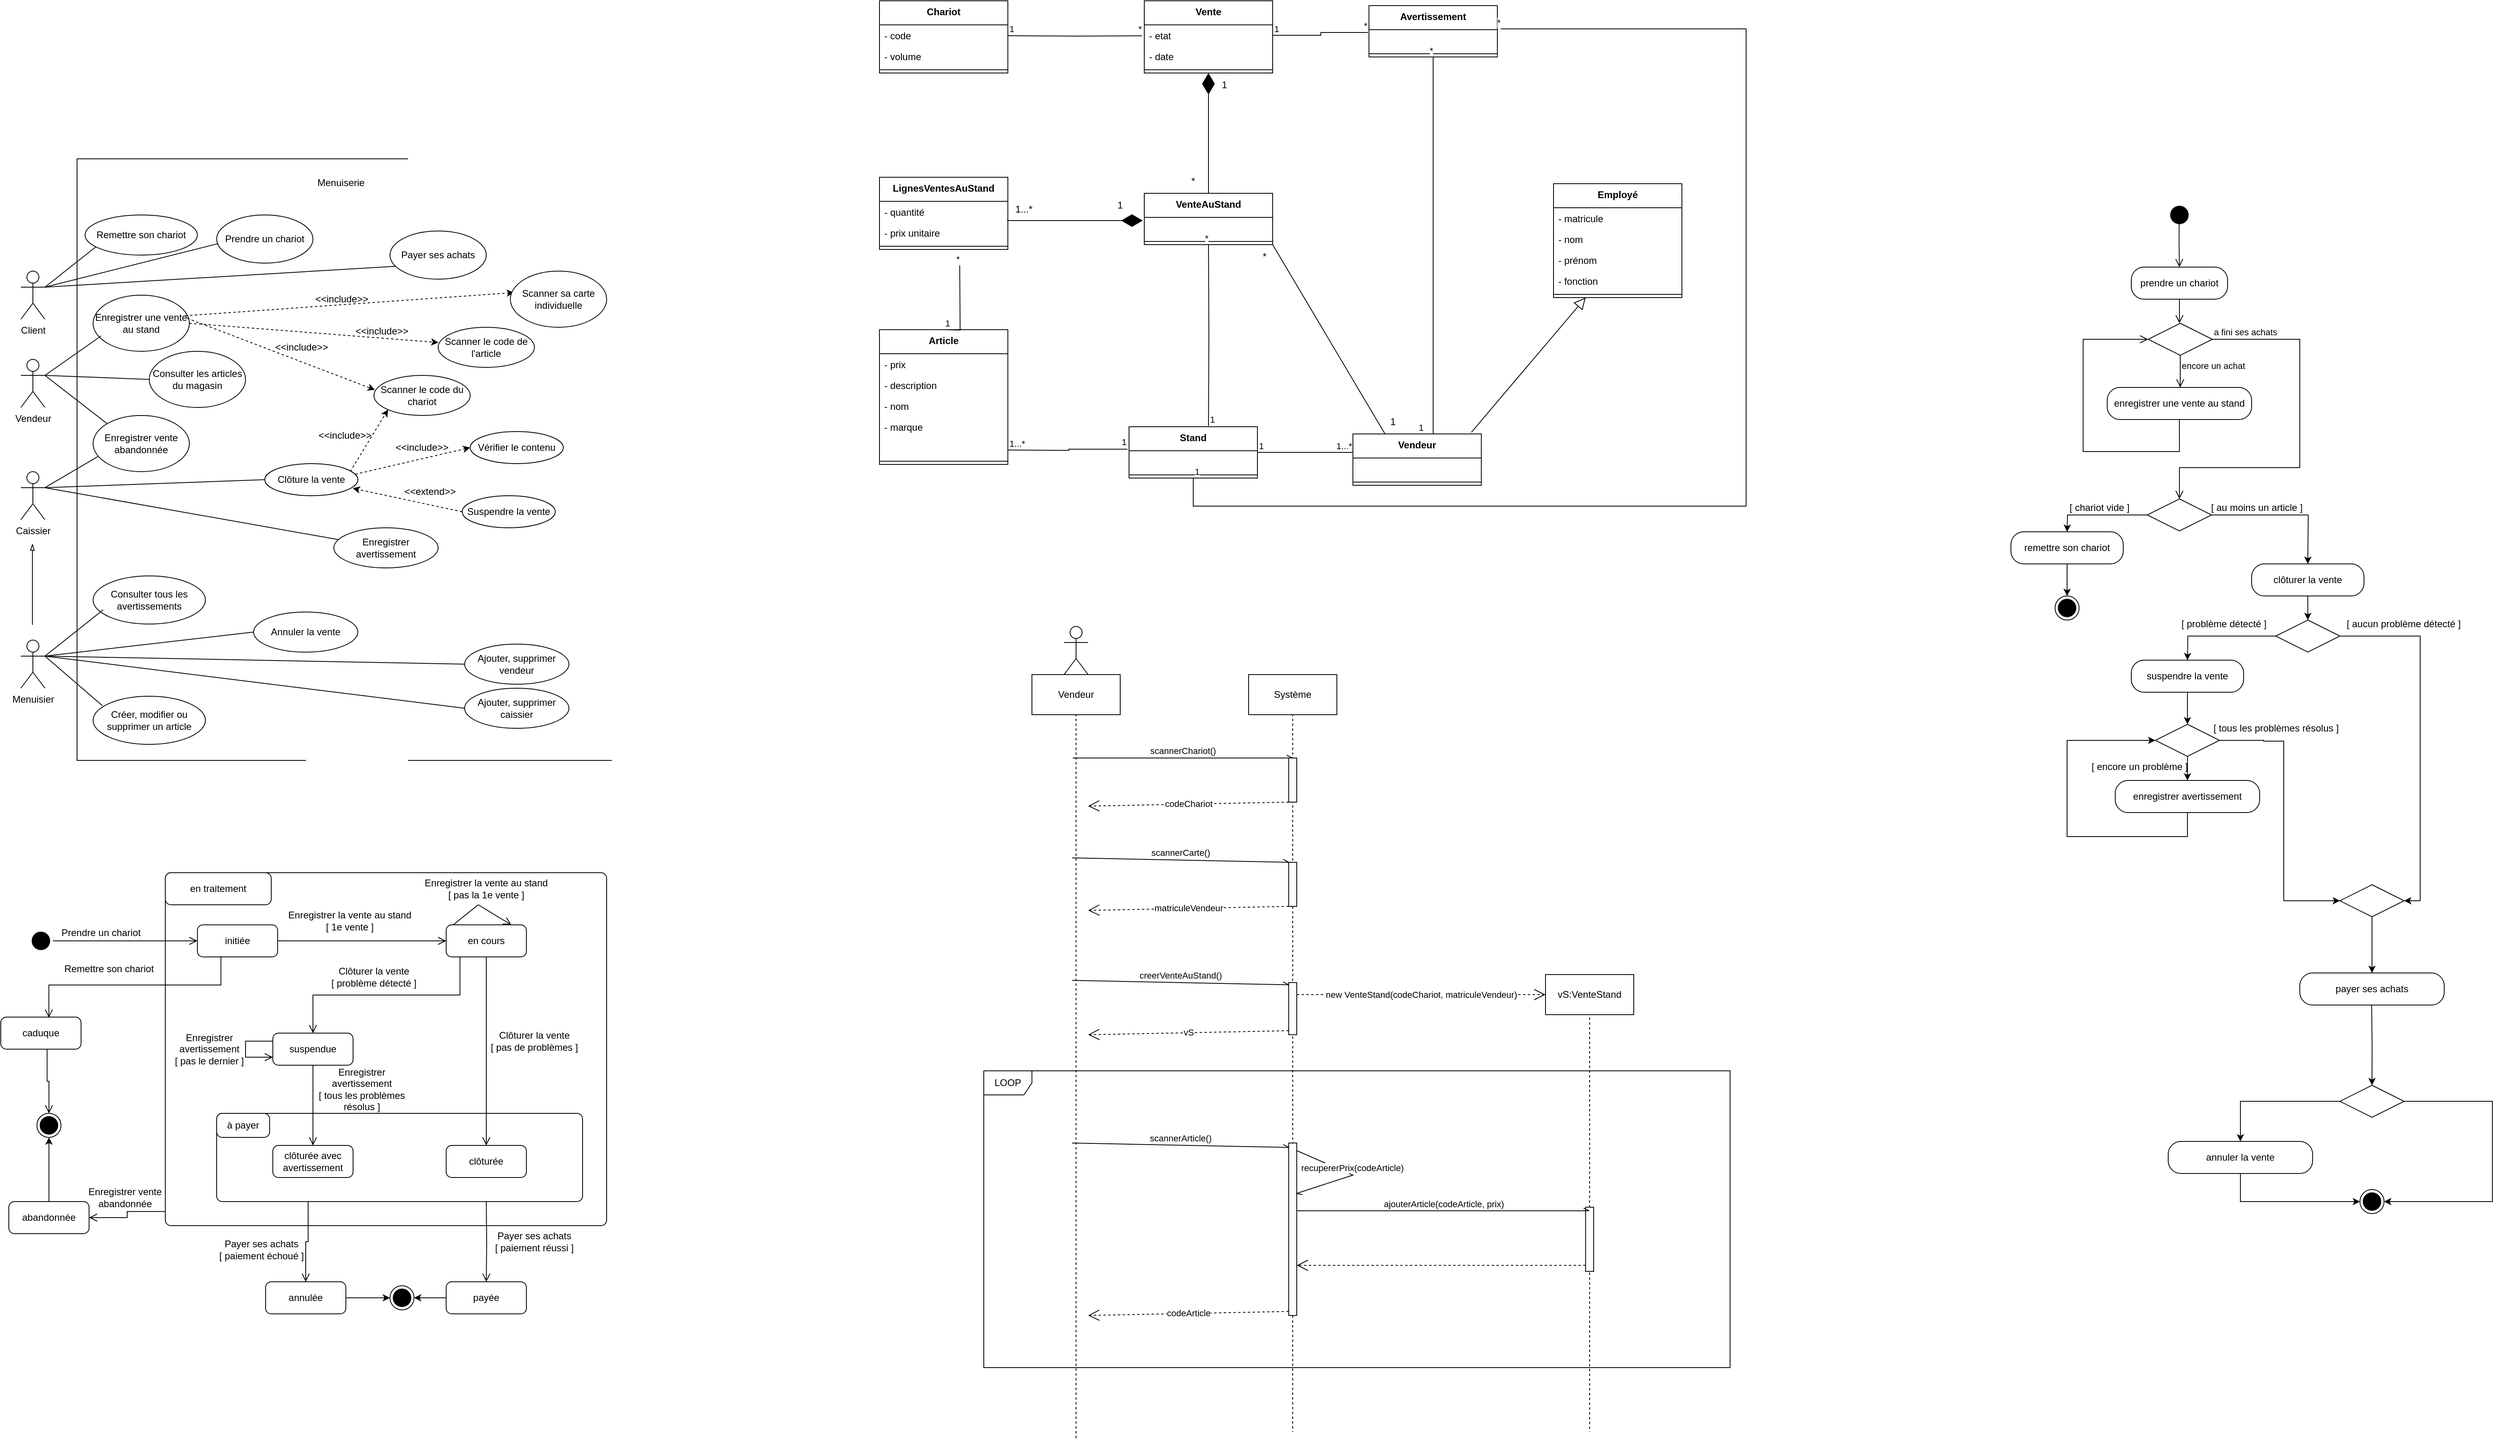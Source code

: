 <mxfile version="25.0.3">
  <diagram name="Page-1" id="_71GyeMJriteppZ_l82Y">
    <mxGraphModel dx="4300" dy="2909" grid="1" gridSize="10" guides="1" tooltips="1" connect="1" arrows="1" fold="1" page="1" pageScale="1" pageWidth="827" pageHeight="1169" math="0" shadow="0">
      <root>
        <mxCell id="0" />
        <mxCell id="1" parent="0" />
        <mxCell id="Gi2FU-Y5r5WWp-W_MXOb-186" value="" style="rounded=1;whiteSpace=wrap;html=1;absoluteArcSize=1;arcSize=14;strokeWidth=1;" vertex="1" parent="1">
          <mxGeometry x="285" y="157" width="550" height="440" as="geometry" />
        </mxCell>
        <mxCell id="Gi2FU-Y5r5WWp-W_MXOb-176" value="" style="rounded=1;whiteSpace=wrap;html=1;absoluteArcSize=1;arcSize=14;strokeWidth=1;" vertex="1" parent="1">
          <mxGeometry x="349" y="457" width="456" height="110" as="geometry" />
        </mxCell>
        <mxCell id="Gi2FU-Y5r5WWp-W_MXOb-2" value="" style="rounded=0;whiteSpace=wrap;html=1;" vertex="1" parent="1">
          <mxGeometry x="175" y="-733" width="680" height="750" as="geometry" />
        </mxCell>
        <mxCell id="Gi2FU-Y5r5WWp-W_MXOb-3" value="Client" style="shape=umlActor;verticalLabelPosition=bottom;verticalAlign=top;html=1;outlineConnect=0;" vertex="1" parent="1">
          <mxGeometry x="105" y="-593" width="30" height="60" as="geometry" />
        </mxCell>
        <mxCell id="Gi2FU-Y5r5WWp-W_MXOb-4" value="Prendre un chariot" style="ellipse;whiteSpace=wrap;html=1;" vertex="1" parent="1">
          <mxGeometry x="349" y="-663" width="120" height="60" as="geometry" />
        </mxCell>
        <mxCell id="Gi2FU-Y5r5WWp-W_MXOb-5" value="" style="endArrow=none;html=1;rounded=0;exitX=1;exitY=0.333;exitDx=0;exitDy=0;exitPerimeter=0;entryX=0.016;entryY=0.595;entryDx=0;entryDy=0;entryPerimeter=0;" edge="1" parent="1" source="Gi2FU-Y5r5WWp-W_MXOb-3" target="Gi2FU-Y5r5WWp-W_MXOb-4">
          <mxGeometry width="50" height="50" relative="1" as="geometry">
            <mxPoint x="275" y="-583" as="sourcePoint" />
            <mxPoint x="325" y="-633" as="targetPoint" />
          </mxGeometry>
        </mxCell>
        <mxCell id="Gi2FU-Y5r5WWp-W_MXOb-6" value="Payer ses achats" style="ellipse;whiteSpace=wrap;html=1;" vertex="1" parent="1">
          <mxGeometry x="565" y="-643" width="120" height="60" as="geometry" />
        </mxCell>
        <mxCell id="Gi2FU-Y5r5WWp-W_MXOb-7" value="" style="endArrow=none;html=1;rounded=0;exitX=1;exitY=0.333;exitDx=0;exitDy=0;exitPerimeter=0;entryX=0.06;entryY=0.733;entryDx=0;entryDy=0;entryPerimeter=0;" edge="1" parent="1" source="Gi2FU-Y5r5WWp-W_MXOb-3" target="Gi2FU-Y5r5WWp-W_MXOb-6">
          <mxGeometry width="50" height="50" relative="1" as="geometry">
            <mxPoint x="215" y="-539" as="sourcePoint" />
            <mxPoint x="407" y="-573" as="targetPoint" />
          </mxGeometry>
        </mxCell>
        <mxCell id="Gi2FU-Y5r5WWp-W_MXOb-8" value="Remettre son chariot" style="ellipse;whiteSpace=wrap;html=1;" vertex="1" parent="1">
          <mxGeometry x="185" y="-663" width="140" height="50" as="geometry" />
        </mxCell>
        <mxCell id="Gi2FU-Y5r5WWp-W_MXOb-9" value="" style="endArrow=none;html=1;rounded=0;exitX=1;exitY=0.333;exitDx=0;exitDy=0;exitPerimeter=0;entryX=0.097;entryY=0.792;entryDx=0;entryDy=0;entryPerimeter=0;" edge="1" parent="1" source="Gi2FU-Y5r5WWp-W_MXOb-3" target="Gi2FU-Y5r5WWp-W_MXOb-8">
          <mxGeometry width="50" height="50" relative="1" as="geometry">
            <mxPoint x="145" y="-593" as="sourcePoint" />
            <mxPoint x="337" y="-627" as="targetPoint" />
          </mxGeometry>
        </mxCell>
        <mxCell id="Gi2FU-Y5r5WWp-W_MXOb-10" value="Vendeur" style="shape=umlActor;verticalLabelPosition=bottom;verticalAlign=top;html=1;outlineConnect=0;" vertex="1" parent="1">
          <mxGeometry x="105" y="-483" width="30" height="60" as="geometry" />
        </mxCell>
        <mxCell id="Gi2FU-Y5r5WWp-W_MXOb-11" value="Enregistrer une vente au stand" style="ellipse;whiteSpace=wrap;html=1;" vertex="1" parent="1">
          <mxGeometry x="195" y="-563" width="120" height="70" as="geometry" />
        </mxCell>
        <mxCell id="Gi2FU-Y5r5WWp-W_MXOb-12" value="" style="endArrow=none;html=1;rounded=0;exitX=1;exitY=0.333;exitDx=0;exitDy=0;exitPerimeter=0;entryX=0.083;entryY=0.727;entryDx=0;entryDy=0;entryPerimeter=0;" edge="1" parent="1" source="Gi2FU-Y5r5WWp-W_MXOb-10" target="Gi2FU-Y5r5WWp-W_MXOb-11">
          <mxGeometry width="50" height="50" relative="1" as="geometry">
            <mxPoint x="145" y="-593" as="sourcePoint" />
            <mxPoint x="582" y="-629" as="targetPoint" />
          </mxGeometry>
        </mxCell>
        <mxCell id="Gi2FU-Y5r5WWp-W_MXOb-13" value="" style="endArrow=classic;html=1;rounded=0;dashed=1;exitX=0.957;exitY=0.366;exitDx=0;exitDy=0;exitPerimeter=0;entryX=0.037;entryY=0.383;entryDx=0;entryDy=0;entryPerimeter=0;" edge="1" parent="1" source="Gi2FU-Y5r5WWp-W_MXOb-11" target="Gi2FU-Y5r5WWp-W_MXOb-14">
          <mxGeometry width="50" height="50" relative="1" as="geometry">
            <mxPoint x="365" y="-513" as="sourcePoint" />
            <mxPoint x="415" y="-563" as="targetPoint" />
          </mxGeometry>
        </mxCell>
        <mxCell id="Gi2FU-Y5r5WWp-W_MXOb-14" value="Scanner sa carte individuelle" style="ellipse;whiteSpace=wrap;html=1;" vertex="1" parent="1">
          <mxGeometry x="715" y="-593" width="120" height="70" as="geometry" />
        </mxCell>
        <mxCell id="Gi2FU-Y5r5WWp-W_MXOb-15" value="&amp;lt;&amp;lt;include&amp;gt;&amp;gt;" style="text;html=1;align=center;verticalAlign=middle;whiteSpace=wrap;rounded=0;" vertex="1" parent="1">
          <mxGeometry x="465" y="-573" width="80" height="30" as="geometry" />
        </mxCell>
        <mxCell id="Gi2FU-Y5r5WWp-W_MXOb-17" value="Scanner le code du chariot" style="ellipse;whiteSpace=wrap;html=1;" vertex="1" parent="1">
          <mxGeometry x="545" y="-463" width="120" height="50" as="geometry" />
        </mxCell>
        <mxCell id="Gi2FU-Y5r5WWp-W_MXOb-18" value="Scanner le code de l&#39;article" style="ellipse;whiteSpace=wrap;html=1;" vertex="1" parent="1">
          <mxGeometry x="625" y="-523" width="120" height="50" as="geometry" />
        </mxCell>
        <mxCell id="Gi2FU-Y5r5WWp-W_MXOb-19" value="" style="endArrow=classic;html=1;rounded=0;dashed=1;exitX=1;exitY=0.5;exitDx=0;exitDy=0;entryX=0.003;entryY=0.38;entryDx=0;entryDy=0;entryPerimeter=0;" edge="1" parent="1" source="Gi2FU-Y5r5WWp-W_MXOb-11" target="Gi2FU-Y5r5WWp-W_MXOb-18">
          <mxGeometry width="50" height="50" relative="1" as="geometry">
            <mxPoint x="320" y="-527" as="sourcePoint" />
            <mxPoint x="729" y="-556" as="targetPoint" />
          </mxGeometry>
        </mxCell>
        <mxCell id="Gi2FU-Y5r5WWp-W_MXOb-20" value="" style="endArrow=classic;html=1;rounded=0;dashed=1;exitX=0.977;exitY=0.411;exitDx=0;exitDy=0;entryX=0.01;entryY=0.36;entryDx=0;entryDy=0;entryPerimeter=0;exitPerimeter=0;" edge="1" parent="1" source="Gi2FU-Y5r5WWp-W_MXOb-11" target="Gi2FU-Y5r5WWp-W_MXOb-17">
          <mxGeometry width="50" height="50" relative="1" as="geometry">
            <mxPoint x="325" y="-518" as="sourcePoint" />
            <mxPoint x="545" y="-449" as="targetPoint" />
          </mxGeometry>
        </mxCell>
        <mxCell id="Gi2FU-Y5r5WWp-W_MXOb-21" value="&amp;lt;&amp;lt;include&amp;gt;&amp;gt;" style="text;html=1;align=center;verticalAlign=middle;whiteSpace=wrap;rounded=0;" vertex="1" parent="1">
          <mxGeometry x="515" y="-533" width="80" height="30" as="geometry" />
        </mxCell>
        <mxCell id="Gi2FU-Y5r5WWp-W_MXOb-22" value="&amp;lt;&amp;lt;include&amp;gt;&amp;gt;" style="text;html=1;align=center;verticalAlign=middle;whiteSpace=wrap;rounded=0;" vertex="1" parent="1">
          <mxGeometry x="415" y="-513" width="80" height="30" as="geometry" />
        </mxCell>
        <mxCell id="Gi2FU-Y5r5WWp-W_MXOb-23" value="Caissier" style="shape=umlActor;verticalLabelPosition=bottom;verticalAlign=top;html=1;outlineConnect=0;" vertex="1" parent="1">
          <mxGeometry x="105" y="-343" width="30" height="60" as="geometry" />
        </mxCell>
        <mxCell id="Gi2FU-Y5r5WWp-W_MXOb-24" value="Menuisier" style="shape=umlActor;verticalLabelPosition=bottom;verticalAlign=top;html=1;outlineConnect=0;" vertex="1" parent="1">
          <mxGeometry x="105" y="-133" width="30" height="60" as="geometry" />
        </mxCell>
        <mxCell id="Gi2FU-Y5r5WWp-W_MXOb-27" value="Clôture la vente" style="ellipse;whiteSpace=wrap;html=1;" vertex="1" parent="1">
          <mxGeometry x="409" y="-353" width="116" height="40" as="geometry" />
        </mxCell>
        <mxCell id="Gi2FU-Y5r5WWp-W_MXOb-28" value="" style="endArrow=none;html=1;rounded=0;exitX=1;exitY=0.333;exitDx=0;exitDy=0;exitPerimeter=0;entryX=0;entryY=0.5;entryDx=0;entryDy=0;" edge="1" parent="1" source="Gi2FU-Y5r5WWp-W_MXOb-23" target="Gi2FU-Y5r5WWp-W_MXOb-27">
          <mxGeometry width="50" height="50" relative="1" as="geometry">
            <mxPoint x="145" y="-453" as="sourcePoint" />
            <mxPoint x="215" y="-502" as="targetPoint" />
          </mxGeometry>
        </mxCell>
        <mxCell id="Gi2FU-Y5r5WWp-W_MXOb-29" value="" style="endArrow=classic;html=1;rounded=0;dashed=1;exitX=0.917;exitY=0.25;exitDx=0;exitDy=0;entryX=0;entryY=1;entryDx=0;entryDy=0;exitPerimeter=0;" edge="1" parent="1" source="Gi2FU-Y5r5WWp-W_MXOb-27" target="Gi2FU-Y5r5WWp-W_MXOb-17">
          <mxGeometry width="50" height="50" relative="1" as="geometry">
            <mxPoint x="322" y="-524" as="sourcePoint" />
            <mxPoint x="556" y="-435" as="targetPoint" />
          </mxGeometry>
        </mxCell>
        <mxCell id="Gi2FU-Y5r5WWp-W_MXOb-30" value="&amp;lt;&amp;lt;include&amp;gt;&amp;gt;" style="text;html=1;align=center;verticalAlign=middle;whiteSpace=wrap;rounded=0;" vertex="1" parent="1">
          <mxGeometry x="469" y="-403" width="80" height="30" as="geometry" />
        </mxCell>
        <mxCell id="Gi2FU-Y5r5WWp-W_MXOb-31" value="Vérifier le contenu" style="ellipse;whiteSpace=wrap;html=1;" vertex="1" parent="1">
          <mxGeometry x="665" y="-393" width="116" height="40" as="geometry" />
        </mxCell>
        <mxCell id="Gi2FU-Y5r5WWp-W_MXOb-32" value="" style="endArrow=classic;html=1;rounded=0;dashed=1;exitX=0.972;exitY=0.33;exitDx=0;exitDy=0;entryX=0;entryY=0.5;entryDx=0;entryDy=0;exitPerimeter=0;" edge="1" parent="1" source="Gi2FU-Y5r5WWp-W_MXOb-27" target="Gi2FU-Y5r5WWp-W_MXOb-31">
          <mxGeometry width="50" height="50" relative="1" as="geometry">
            <mxPoint x="525" y="-333" as="sourcePoint" />
            <mxPoint x="573" y="-410" as="targetPoint" />
          </mxGeometry>
        </mxCell>
        <mxCell id="Gi2FU-Y5r5WWp-W_MXOb-33" value="&amp;lt;&amp;lt;include&amp;gt;&amp;gt;" style="text;html=1;align=center;verticalAlign=middle;whiteSpace=wrap;rounded=0;" vertex="1" parent="1">
          <mxGeometry x="565" y="-388" width="80" height="30" as="geometry" />
        </mxCell>
        <mxCell id="Gi2FU-Y5r5WWp-W_MXOb-34" value="Suspendre la vente" style="ellipse;whiteSpace=wrap;html=1;" vertex="1" parent="1">
          <mxGeometry x="655" y="-313" width="116" height="40" as="geometry" />
        </mxCell>
        <mxCell id="Gi2FU-Y5r5WWp-W_MXOb-35" value="" style="endArrow=classic;html=1;rounded=0;dashed=1;exitX=0;exitY=0.5;exitDx=0;exitDy=0;entryX=0.945;entryY=0.77;entryDx=0;entryDy=0;entryPerimeter=0;" edge="1" parent="1" source="Gi2FU-Y5r5WWp-W_MXOb-34" target="Gi2FU-Y5r5WWp-W_MXOb-27">
          <mxGeometry width="50" height="50" relative="1" as="geometry">
            <mxPoint x="545" y="-180" as="sourcePoint" />
            <mxPoint x="688" y="-213" as="targetPoint" />
          </mxGeometry>
        </mxCell>
        <mxCell id="Gi2FU-Y5r5WWp-W_MXOb-36" value="&amp;lt;&amp;lt;extend&amp;gt;&amp;gt;" style="text;html=1;align=center;verticalAlign=middle;whiteSpace=wrap;rounded=0;" vertex="1" parent="1">
          <mxGeometry x="575" y="-333" width="80" height="30" as="geometry" />
        </mxCell>
        <mxCell id="Gi2FU-Y5r5WWp-W_MXOb-37" value="Enregistrer avertissement" style="ellipse;whiteSpace=wrap;html=1;" vertex="1" parent="1">
          <mxGeometry x="495" y="-273" width="130" height="50" as="geometry" />
        </mxCell>
        <mxCell id="Gi2FU-Y5r5WWp-W_MXOb-38" value="" style="endArrow=none;html=1;rounded=0;exitX=1;exitY=0.333;exitDx=0;exitDy=0;exitPerimeter=0;entryX=0.046;entryY=0.296;entryDx=0;entryDy=0;entryPerimeter=0;" edge="1" parent="1" source="Gi2FU-Y5r5WWp-W_MXOb-23" target="Gi2FU-Y5r5WWp-W_MXOb-37">
          <mxGeometry width="50" height="50" relative="1" as="geometry">
            <mxPoint x="145" y="-313" as="sourcePoint" />
            <mxPoint x="419" y="-323" as="targetPoint" />
          </mxGeometry>
        </mxCell>
        <mxCell id="Gi2FU-Y5r5WWp-W_MXOb-39" value="Annuler la vente" style="ellipse;whiteSpace=wrap;html=1;" vertex="1" parent="1">
          <mxGeometry x="395" y="-168" width="130" height="50" as="geometry" />
        </mxCell>
        <mxCell id="Gi2FU-Y5r5WWp-W_MXOb-40" value="" style="endArrow=none;html=1;rounded=0;exitX=1;exitY=0.333;exitDx=0;exitDy=0;exitPerimeter=0;entryX=0;entryY=0.5;entryDx=0;entryDy=0;" edge="1" parent="1" source="Gi2FU-Y5r5WWp-W_MXOb-24" target="Gi2FU-Y5r5WWp-W_MXOb-39">
          <mxGeometry width="50" height="50" relative="1" as="geometry">
            <mxPoint x="145" y="-313" as="sourcePoint" />
            <mxPoint x="511" y="-248" as="targetPoint" />
          </mxGeometry>
        </mxCell>
        <mxCell id="Gi2FU-Y5r5WWp-W_MXOb-41" value="Ajouter, supprimer vendeur" style="ellipse;whiteSpace=wrap;html=1;" vertex="1" parent="1">
          <mxGeometry x="658" y="-128" width="130" height="50" as="geometry" />
        </mxCell>
        <mxCell id="Gi2FU-Y5r5WWp-W_MXOb-42" value="Ajouter, supprimer caissier" style="ellipse;whiteSpace=wrap;html=1;" vertex="1" parent="1">
          <mxGeometry x="658" y="-73" width="130" height="50" as="geometry" />
        </mxCell>
        <mxCell id="Gi2FU-Y5r5WWp-W_MXOb-43" value="" style="endArrow=none;html=1;rounded=0;exitX=1;exitY=0.333;exitDx=0;exitDy=0;exitPerimeter=0;entryX=0;entryY=0.5;entryDx=0;entryDy=0;" edge="1" parent="1" source="Gi2FU-Y5r5WWp-W_MXOb-24" target="Gi2FU-Y5r5WWp-W_MXOb-41">
          <mxGeometry width="50" height="50" relative="1" as="geometry">
            <mxPoint x="145" y="-103" as="sourcePoint" />
            <mxPoint x="405" y="-133" as="targetPoint" />
          </mxGeometry>
        </mxCell>
        <mxCell id="Gi2FU-Y5r5WWp-W_MXOb-45" value="" style="endArrow=none;html=1;rounded=0;exitX=1;exitY=0.333;exitDx=0;exitDy=0;exitPerimeter=0;entryX=0;entryY=0.5;entryDx=0;entryDy=0;" edge="1" parent="1" source="Gi2FU-Y5r5WWp-W_MXOb-24" target="Gi2FU-Y5r5WWp-W_MXOb-42">
          <mxGeometry width="50" height="50" relative="1" as="geometry">
            <mxPoint x="145" y="-103" as="sourcePoint" />
            <mxPoint x="668" y="-93" as="targetPoint" />
          </mxGeometry>
        </mxCell>
        <mxCell id="Gi2FU-Y5r5WWp-W_MXOb-46" value="Consulter les articles du magasin" style="ellipse;whiteSpace=wrap;html=1;" vertex="1" parent="1">
          <mxGeometry x="265" y="-493" width="120" height="70" as="geometry" />
        </mxCell>
        <mxCell id="Gi2FU-Y5r5WWp-W_MXOb-47" value="" style="endArrow=none;html=1;rounded=0;entryX=0;entryY=0.5;entryDx=0;entryDy=0;" edge="1" parent="1" target="Gi2FU-Y5r5WWp-W_MXOb-46">
          <mxGeometry width="50" height="50" relative="1" as="geometry">
            <mxPoint x="135" y="-463" as="sourcePoint" />
            <mxPoint x="215" y="-502" as="targetPoint" />
          </mxGeometry>
        </mxCell>
        <mxCell id="Gi2FU-Y5r5WWp-W_MXOb-48" value="Enregistrer vente abandonnée" style="ellipse;whiteSpace=wrap;html=1;" vertex="1" parent="1">
          <mxGeometry x="195" y="-413" width="120" height="70" as="geometry" />
        </mxCell>
        <mxCell id="Gi2FU-Y5r5WWp-W_MXOb-49" value="" style="endArrow=none;html=1;rounded=0;entryX=0;entryY=0;entryDx=0;entryDy=0;exitX=1;exitY=0.333;exitDx=0;exitDy=0;exitPerimeter=0;" edge="1" parent="1" source="Gi2FU-Y5r5WWp-W_MXOb-10" target="Gi2FU-Y5r5WWp-W_MXOb-48">
          <mxGeometry width="50" height="50" relative="1" as="geometry">
            <mxPoint x="145" y="-453" as="sourcePoint" />
            <mxPoint x="275" y="-448" as="targetPoint" />
          </mxGeometry>
        </mxCell>
        <mxCell id="Gi2FU-Y5r5WWp-W_MXOb-50" value="" style="endArrow=none;html=1;rounded=0;entryX=0.05;entryY=0.731;entryDx=0;entryDy=0;exitX=1;exitY=0.333;exitDx=0;exitDy=0;exitPerimeter=0;entryPerimeter=0;" edge="1" parent="1" source="Gi2FU-Y5r5WWp-W_MXOb-23" target="Gi2FU-Y5r5WWp-W_MXOb-48">
          <mxGeometry width="50" height="50" relative="1" as="geometry">
            <mxPoint x="145" y="-453" as="sourcePoint" />
            <mxPoint x="222" y="-392" as="targetPoint" />
          </mxGeometry>
        </mxCell>
        <mxCell id="Gi2FU-Y5r5WWp-W_MXOb-51" value="" style="endArrow=blockThin;html=1;rounded=0;endFill=0;" edge="1" parent="1">
          <mxGeometry width="50" height="50" relative="1" as="geometry">
            <mxPoint x="119.41" y="-152" as="sourcePoint" />
            <mxPoint x="119.41" y="-253" as="targetPoint" />
          </mxGeometry>
        </mxCell>
        <mxCell id="Gi2FU-Y5r5WWp-W_MXOb-52" value="Consulter tous les avertissements" style="ellipse;whiteSpace=wrap;html=1;" vertex="1" parent="1">
          <mxGeometry x="195" y="-213" width="140" height="60" as="geometry" />
        </mxCell>
        <mxCell id="Gi2FU-Y5r5WWp-W_MXOb-53" value="" style="endArrow=none;html=1;rounded=0;exitX=1;exitY=0.333;exitDx=0;exitDy=0;exitPerimeter=0;entryX=0.09;entryY=0.704;entryDx=0;entryDy=0;entryPerimeter=0;" edge="1" parent="1" source="Gi2FU-Y5r5WWp-W_MXOb-24" target="Gi2FU-Y5r5WWp-W_MXOb-52">
          <mxGeometry width="50" height="50" relative="1" as="geometry">
            <mxPoint x="145" y="-103" as="sourcePoint" />
            <mxPoint x="405" y="-133" as="targetPoint" />
          </mxGeometry>
        </mxCell>
        <mxCell id="Gi2FU-Y5r5WWp-W_MXOb-54" value="Créer, modifier ou supprimer un article" style="ellipse;whiteSpace=wrap;html=1;" vertex="1" parent="1">
          <mxGeometry x="195" y="-63" width="140" height="60" as="geometry" />
        </mxCell>
        <mxCell id="Gi2FU-Y5r5WWp-W_MXOb-55" value="" style="endArrow=none;html=1;rounded=0;exitX=1;exitY=0.333;exitDx=0;exitDy=0;exitPerimeter=0;entryX=0.083;entryY=0.196;entryDx=0;entryDy=0;entryPerimeter=0;" edge="1" parent="1" source="Gi2FU-Y5r5WWp-W_MXOb-24" target="Gi2FU-Y5r5WWp-W_MXOb-54">
          <mxGeometry width="50" height="50" relative="1" as="geometry">
            <mxPoint x="145" y="-103" as="sourcePoint" />
            <mxPoint x="668" y="-38" as="targetPoint" />
          </mxGeometry>
        </mxCell>
        <mxCell id="Gi2FU-Y5r5WWp-W_MXOb-56" value="Menuiserie" style="text;html=1;align=center;verticalAlign=middle;whiteSpace=wrap;rounded=0;" vertex="1" parent="1">
          <mxGeometry x="469" y="-723" width="70" height="40" as="geometry" />
        </mxCell>
        <mxCell id="Gi2FU-Y5r5WWp-W_MXOb-61" value="Chariot" style="swimlane;fontStyle=1;align=center;verticalAlign=top;childLayout=stackLayout;horizontal=1;startSize=30;horizontalStack=0;resizeParent=1;resizeParentMax=0;resizeLast=0;collapsible=1;marginBottom=0;whiteSpace=wrap;html=1;" vertex="1" parent="1">
          <mxGeometry x="1175" y="-930" width="160" height="90" as="geometry" />
        </mxCell>
        <mxCell id="Gi2FU-Y5r5WWp-W_MXOb-67" value="- code" style="text;strokeColor=none;fillColor=none;align=left;verticalAlign=top;spacingLeft=4;spacingRight=4;overflow=hidden;rotatable=0;points=[[0,0.5],[1,0.5]];portConstraint=eastwest;whiteSpace=wrap;html=1;" vertex="1" parent="Gi2FU-Y5r5WWp-W_MXOb-61">
          <mxGeometry y="30" width="160" height="26" as="geometry" />
        </mxCell>
        <mxCell id="Gi2FU-Y5r5WWp-W_MXOb-62" value="- volume" style="text;strokeColor=none;fillColor=none;align=left;verticalAlign=top;spacingLeft=4;spacingRight=4;overflow=hidden;rotatable=0;points=[[0,0.5],[1,0.5]];portConstraint=eastwest;whiteSpace=wrap;html=1;" vertex="1" parent="Gi2FU-Y5r5WWp-W_MXOb-61">
          <mxGeometry y="56" width="160" height="26" as="geometry" />
        </mxCell>
        <mxCell id="Gi2FU-Y5r5WWp-W_MXOb-63" value="" style="line;strokeWidth=1;fillColor=none;align=left;verticalAlign=middle;spacingTop=-1;spacingLeft=3;spacingRight=3;rotatable=0;labelPosition=right;points=[];portConstraint=eastwest;strokeColor=inherit;" vertex="1" parent="Gi2FU-Y5r5WWp-W_MXOb-61">
          <mxGeometry y="82" width="160" height="8" as="geometry" />
        </mxCell>
        <mxCell id="Gi2FU-Y5r5WWp-W_MXOb-69" value="Employé" style="swimlane;fontStyle=1;align=center;verticalAlign=top;childLayout=stackLayout;horizontal=1;startSize=30;horizontalStack=0;resizeParent=1;resizeParentMax=0;resizeLast=0;collapsible=1;marginBottom=0;whiteSpace=wrap;html=1;" vertex="1" parent="1">
          <mxGeometry x="2015" y="-702" width="160" height="142" as="geometry" />
        </mxCell>
        <mxCell id="Gi2FU-Y5r5WWp-W_MXOb-70" value="- matricule" style="text;strokeColor=none;fillColor=none;align=left;verticalAlign=top;spacingLeft=4;spacingRight=4;overflow=hidden;rotatable=0;points=[[0,0.5],[1,0.5]];portConstraint=eastwest;whiteSpace=wrap;html=1;" vertex="1" parent="Gi2FU-Y5r5WWp-W_MXOb-69">
          <mxGeometry y="30" width="160" height="26" as="geometry" />
        </mxCell>
        <mxCell id="Gi2FU-Y5r5WWp-W_MXOb-74" value="- nom" style="text;strokeColor=none;fillColor=none;align=left;verticalAlign=top;spacingLeft=4;spacingRight=4;overflow=hidden;rotatable=0;points=[[0,0.5],[1,0.5]];portConstraint=eastwest;whiteSpace=wrap;html=1;" vertex="1" parent="Gi2FU-Y5r5WWp-W_MXOb-69">
          <mxGeometry y="56" width="160" height="26" as="geometry" />
        </mxCell>
        <mxCell id="Gi2FU-Y5r5WWp-W_MXOb-71" value="- prénom" style="text;strokeColor=none;fillColor=none;align=left;verticalAlign=top;spacingLeft=4;spacingRight=4;overflow=hidden;rotatable=0;points=[[0,0.5],[1,0.5]];portConstraint=eastwest;whiteSpace=wrap;html=1;" vertex="1" parent="Gi2FU-Y5r5WWp-W_MXOb-69">
          <mxGeometry y="82" width="160" height="26" as="geometry" />
        </mxCell>
        <mxCell id="Gi2FU-Y5r5WWp-W_MXOb-76" value="- fonction" style="text;strokeColor=none;fillColor=none;align=left;verticalAlign=top;spacingLeft=4;spacingRight=4;overflow=hidden;rotatable=0;points=[[0,0.5],[1,0.5]];portConstraint=eastwest;whiteSpace=wrap;html=1;" vertex="1" parent="Gi2FU-Y5r5WWp-W_MXOb-69">
          <mxGeometry y="108" width="160" height="26" as="geometry" />
        </mxCell>
        <mxCell id="Gi2FU-Y5r5WWp-W_MXOb-72" value="" style="line;strokeWidth=1;fillColor=none;align=left;verticalAlign=middle;spacingTop=-1;spacingLeft=3;spacingRight=3;rotatable=0;labelPosition=right;points=[];portConstraint=eastwest;strokeColor=inherit;" vertex="1" parent="Gi2FU-Y5r5WWp-W_MXOb-69">
          <mxGeometry y="134" width="160" height="8" as="geometry" />
        </mxCell>
        <mxCell id="Gi2FU-Y5r5WWp-W_MXOb-77" value="Vendeur" style="swimlane;fontStyle=1;align=center;verticalAlign=top;childLayout=stackLayout;horizontal=1;startSize=30;horizontalStack=0;resizeParent=1;resizeParentMax=0;resizeLast=0;collapsible=1;marginBottom=0;whiteSpace=wrap;html=1;" vertex="1" parent="1">
          <mxGeometry x="1765" y="-390" width="160" height="64" as="geometry" />
        </mxCell>
        <mxCell id="Gi2FU-Y5r5WWp-W_MXOb-79" value="&amp;nbsp;" style="text;strokeColor=none;fillColor=none;align=left;verticalAlign=top;spacingLeft=4;spacingRight=4;overflow=hidden;rotatable=0;points=[[0,0.5],[1,0.5]];portConstraint=eastwest;whiteSpace=wrap;html=1;" vertex="1" parent="Gi2FU-Y5r5WWp-W_MXOb-77">
          <mxGeometry y="30" width="160" height="26" as="geometry" />
        </mxCell>
        <mxCell id="Gi2FU-Y5r5WWp-W_MXOb-80" value="" style="line;strokeWidth=1;fillColor=none;align=left;verticalAlign=middle;spacingTop=-1;spacingLeft=3;spacingRight=3;rotatable=0;labelPosition=right;points=[];portConstraint=eastwest;strokeColor=inherit;" vertex="1" parent="Gi2FU-Y5r5WWp-W_MXOb-77">
          <mxGeometry y="56" width="160" height="8" as="geometry" />
        </mxCell>
        <mxCell id="Gi2FU-Y5r5WWp-W_MXOb-81" value="" style="endArrow=block;endFill=0;endSize=12;html=1;rounded=0;exitX=0.923;exitY=-0.033;exitDx=0;exitDy=0;entryX=0.25;entryY=1;entryDx=0;entryDy=0;exitPerimeter=0;" edge="1" parent="1" source="Gi2FU-Y5r5WWp-W_MXOb-77" target="Gi2FU-Y5r5WWp-W_MXOb-69">
          <mxGeometry width="160" relative="1" as="geometry">
            <mxPoint x="1865" y="-420.43" as="sourcePoint" />
            <mxPoint x="2025" y="-420.43" as="targetPoint" />
          </mxGeometry>
        </mxCell>
        <mxCell id="Gi2FU-Y5r5WWp-W_MXOb-82" value="VenteAuStand" style="swimlane;fontStyle=1;align=center;verticalAlign=top;childLayout=stackLayout;horizontal=1;startSize=30;horizontalStack=0;resizeParent=1;resizeParentMax=0;resizeLast=0;collapsible=1;marginBottom=0;whiteSpace=wrap;html=1;" vertex="1" parent="1">
          <mxGeometry x="1505" y="-690" width="160" height="64" as="geometry" />
        </mxCell>
        <mxCell id="Gi2FU-Y5r5WWp-W_MXOb-83" value="&amp;nbsp;" style="text;strokeColor=none;fillColor=none;align=left;verticalAlign=top;spacingLeft=4;spacingRight=4;overflow=hidden;rotatable=0;points=[[0,0.5],[1,0.5]];portConstraint=eastwest;whiteSpace=wrap;html=1;" vertex="1" parent="Gi2FU-Y5r5WWp-W_MXOb-82">
          <mxGeometry y="30" width="160" height="26" as="geometry" />
        </mxCell>
        <mxCell id="Gi2FU-Y5r5WWp-W_MXOb-84" value="" style="line;strokeWidth=1;fillColor=none;align=left;verticalAlign=middle;spacingTop=-1;spacingLeft=3;spacingRight=3;rotatable=0;labelPosition=right;points=[];portConstraint=eastwest;strokeColor=inherit;" vertex="1" parent="Gi2FU-Y5r5WWp-W_MXOb-82">
          <mxGeometry y="56" width="160" height="8" as="geometry" />
        </mxCell>
        <mxCell id="Gi2FU-Y5r5WWp-W_MXOb-85" value="Stand" style="swimlane;fontStyle=1;align=center;verticalAlign=top;childLayout=stackLayout;horizontal=1;startSize=30;horizontalStack=0;resizeParent=1;resizeParentMax=0;resizeLast=0;collapsible=1;marginBottom=0;whiteSpace=wrap;html=1;" vertex="1" parent="1">
          <mxGeometry x="1486" y="-399" width="160" height="64" as="geometry" />
        </mxCell>
        <mxCell id="Gi2FU-Y5r5WWp-W_MXOb-86" value="&amp;nbsp;" style="text;strokeColor=none;fillColor=none;align=left;verticalAlign=top;spacingLeft=4;spacingRight=4;overflow=hidden;rotatable=0;points=[[0,0.5],[1,0.5]];portConstraint=eastwest;whiteSpace=wrap;html=1;" vertex="1" parent="Gi2FU-Y5r5WWp-W_MXOb-85">
          <mxGeometry y="30" width="160" height="26" as="geometry" />
        </mxCell>
        <mxCell id="Gi2FU-Y5r5WWp-W_MXOb-87" value="" style="line;strokeWidth=1;fillColor=none;align=left;verticalAlign=middle;spacingTop=-1;spacingLeft=3;spacingRight=3;rotatable=0;labelPosition=right;points=[];portConstraint=eastwest;strokeColor=inherit;" vertex="1" parent="Gi2FU-Y5r5WWp-W_MXOb-85">
          <mxGeometry y="56" width="160" height="8" as="geometry" />
        </mxCell>
        <mxCell id="Gi2FU-Y5r5WWp-W_MXOb-88" value="Article" style="swimlane;fontStyle=1;align=center;verticalAlign=top;childLayout=stackLayout;horizontal=1;startSize=30;horizontalStack=0;resizeParent=1;resizeParentMax=0;resizeLast=0;collapsible=1;marginBottom=0;whiteSpace=wrap;html=1;" vertex="1" parent="1">
          <mxGeometry x="1175" y="-520" width="160" height="168" as="geometry" />
        </mxCell>
        <mxCell id="Gi2FU-Y5r5WWp-W_MXOb-108" value="" style="endArrow=none;html=1;edgeStyle=orthogonalEdgeStyle;rounded=0;exitX=1;exitY=0.5;exitDx=0;exitDy=0;" edge="1" parent="Gi2FU-Y5r5WWp-W_MXOb-88">
          <mxGeometry relative="1" as="geometry">
            <mxPoint x="80" as="sourcePoint" />
            <mxPoint x="100" y="-80" as="targetPoint" />
          </mxGeometry>
        </mxCell>
        <mxCell id="Gi2FU-Y5r5WWp-W_MXOb-109" value="1" style="edgeLabel;resizable=0;html=1;align=left;verticalAlign=bottom;" connectable="0" vertex="1" parent="Gi2FU-Y5r5WWp-W_MXOb-108">
          <mxGeometry x="-1" relative="1" as="geometry" />
        </mxCell>
        <mxCell id="Gi2FU-Y5r5WWp-W_MXOb-110" value="*" style="edgeLabel;resizable=0;html=1;align=right;verticalAlign=bottom;" connectable="0" vertex="1" parent="Gi2FU-Y5r5WWp-W_MXOb-108">
          <mxGeometry x="1" relative="1" as="geometry" />
        </mxCell>
        <mxCell id="Gi2FU-Y5r5WWp-W_MXOb-89" value="- prix" style="text;strokeColor=none;fillColor=none;align=left;verticalAlign=top;spacingLeft=4;spacingRight=4;overflow=hidden;rotatable=0;points=[[0,0.5],[1,0.5]];portConstraint=eastwest;whiteSpace=wrap;html=1;" vertex="1" parent="Gi2FU-Y5r5WWp-W_MXOb-88">
          <mxGeometry y="30" width="160" height="26" as="geometry" />
        </mxCell>
        <mxCell id="Gi2FU-Y5r5WWp-W_MXOb-90" value="- description" style="text;strokeColor=none;fillColor=none;align=left;verticalAlign=top;spacingLeft=4;spacingRight=4;overflow=hidden;rotatable=0;points=[[0,0.5],[1,0.5]];portConstraint=eastwest;whiteSpace=wrap;html=1;" vertex="1" parent="Gi2FU-Y5r5WWp-W_MXOb-88">
          <mxGeometry y="56" width="160" height="26" as="geometry" />
        </mxCell>
        <mxCell id="Gi2FU-Y5r5WWp-W_MXOb-91" value="- nom" style="text;strokeColor=none;fillColor=none;align=left;verticalAlign=top;spacingLeft=4;spacingRight=4;overflow=hidden;rotatable=0;points=[[0,0.5],[1,0.5]];portConstraint=eastwest;whiteSpace=wrap;html=1;" vertex="1" parent="Gi2FU-Y5r5WWp-W_MXOb-88">
          <mxGeometry y="82" width="160" height="26" as="geometry" />
        </mxCell>
        <mxCell id="Gi2FU-Y5r5WWp-W_MXOb-92" value="- marque" style="text;strokeColor=none;fillColor=none;align=left;verticalAlign=top;spacingLeft=4;spacingRight=4;overflow=hidden;rotatable=0;points=[[0,0.5],[1,0.5]];portConstraint=eastwest;whiteSpace=wrap;html=1;" vertex="1" parent="Gi2FU-Y5r5WWp-W_MXOb-88">
          <mxGeometry y="108" width="160" height="26" as="geometry" />
        </mxCell>
        <mxCell id="Gi2FU-Y5r5WWp-W_MXOb-97" style="text;strokeColor=none;fillColor=none;align=left;verticalAlign=top;spacingLeft=4;spacingRight=4;overflow=hidden;rotatable=0;points=[[0,0.5],[1,0.5]];portConstraint=eastwest;whiteSpace=wrap;html=1;" vertex="1" parent="Gi2FU-Y5r5WWp-W_MXOb-88">
          <mxGeometry y="134" width="160" height="26" as="geometry" />
        </mxCell>
        <mxCell id="Gi2FU-Y5r5WWp-W_MXOb-93" value="" style="line;strokeWidth=1;fillColor=none;align=left;verticalAlign=middle;spacingTop=-1;spacingLeft=3;spacingRight=3;rotatable=0;labelPosition=right;points=[];portConstraint=eastwest;strokeColor=inherit;" vertex="1" parent="Gi2FU-Y5r5WWp-W_MXOb-88">
          <mxGeometry y="160" width="160" height="8" as="geometry" />
        </mxCell>
        <mxCell id="Gi2FU-Y5r5WWp-W_MXOb-94" value="Avertissement" style="swimlane;fontStyle=1;align=center;verticalAlign=top;childLayout=stackLayout;horizontal=1;startSize=30;horizontalStack=0;resizeParent=1;resizeParentMax=0;resizeLast=0;collapsible=1;marginBottom=0;whiteSpace=wrap;html=1;" vertex="1" parent="1">
          <mxGeometry x="1785" y="-924" width="160" height="64" as="geometry" />
        </mxCell>
        <mxCell id="Gi2FU-Y5r5WWp-W_MXOb-95" value="&amp;nbsp;" style="text;strokeColor=none;fillColor=none;align=left;verticalAlign=top;spacingLeft=4;spacingRight=4;overflow=hidden;rotatable=0;points=[[0,0.5],[1,0.5]];portConstraint=eastwest;whiteSpace=wrap;html=1;" vertex="1" parent="Gi2FU-Y5r5WWp-W_MXOb-94">
          <mxGeometry y="30" width="160" height="26" as="geometry" />
        </mxCell>
        <mxCell id="Gi2FU-Y5r5WWp-W_MXOb-96" value="" style="line;strokeWidth=1;fillColor=none;align=left;verticalAlign=middle;spacingTop=-1;spacingLeft=3;spacingRight=3;rotatable=0;labelPosition=right;points=[];portConstraint=eastwest;strokeColor=inherit;" vertex="1" parent="Gi2FU-Y5r5WWp-W_MXOb-94">
          <mxGeometry y="56" width="160" height="8" as="geometry" />
        </mxCell>
        <mxCell id="Gi2FU-Y5r5WWp-W_MXOb-98" value="" style="endArrow=none;html=1;edgeStyle=orthogonalEdgeStyle;rounded=0;exitX=1;exitY=0.5;exitDx=0;exitDy=0;" edge="1" parent="1" source="Gi2FU-Y5r5WWp-W_MXOb-85">
          <mxGeometry relative="1" as="geometry">
            <mxPoint x="1655" y="-460" as="sourcePoint" />
            <mxPoint x="1765" y="-367" as="targetPoint" />
          </mxGeometry>
        </mxCell>
        <mxCell id="Gi2FU-Y5r5WWp-W_MXOb-99" value="1" style="edgeLabel;resizable=0;html=1;align=left;verticalAlign=bottom;" connectable="0" vertex="1" parent="Gi2FU-Y5r5WWp-W_MXOb-98">
          <mxGeometry x="-1" relative="1" as="geometry" />
        </mxCell>
        <mxCell id="Gi2FU-Y5r5WWp-W_MXOb-100" value="1...*" style="edgeLabel;resizable=0;html=1;align=right;verticalAlign=bottom;" connectable="0" vertex="1" parent="Gi2FU-Y5r5WWp-W_MXOb-98">
          <mxGeometry x="1" relative="1" as="geometry" />
        </mxCell>
        <mxCell id="Gi2FU-Y5r5WWp-W_MXOb-101" value="LignesVentesAuStand" style="swimlane;fontStyle=1;align=center;verticalAlign=top;childLayout=stackLayout;horizontal=1;startSize=30;horizontalStack=0;resizeParent=1;resizeParentMax=0;resizeLast=0;collapsible=1;marginBottom=0;whiteSpace=wrap;html=1;" vertex="1" parent="1">
          <mxGeometry x="1175" y="-710" width="160" height="90" as="geometry" />
        </mxCell>
        <mxCell id="Gi2FU-Y5r5WWp-W_MXOb-102" value="- quantité" style="text;strokeColor=none;fillColor=none;align=left;verticalAlign=top;spacingLeft=4;spacingRight=4;overflow=hidden;rotatable=0;points=[[0,0.5],[1,0.5]];portConstraint=eastwest;whiteSpace=wrap;html=1;" vertex="1" parent="Gi2FU-Y5r5WWp-W_MXOb-101">
          <mxGeometry y="30" width="160" height="26" as="geometry" />
        </mxCell>
        <mxCell id="Gi2FU-Y5r5WWp-W_MXOb-103" value="- prix unitaire" style="text;strokeColor=none;fillColor=none;align=left;verticalAlign=top;spacingLeft=4;spacingRight=4;overflow=hidden;rotatable=0;points=[[0,0.5],[1,0.5]];portConstraint=eastwest;whiteSpace=wrap;html=1;" vertex="1" parent="Gi2FU-Y5r5WWp-W_MXOb-101">
          <mxGeometry y="56" width="160" height="26" as="geometry" />
        </mxCell>
        <mxCell id="Gi2FU-Y5r5WWp-W_MXOb-104" value="" style="line;strokeWidth=1;fillColor=none;align=left;verticalAlign=middle;spacingTop=-1;spacingLeft=3;spacingRight=3;rotatable=0;labelPosition=right;points=[];portConstraint=eastwest;strokeColor=inherit;" vertex="1" parent="Gi2FU-Y5r5WWp-W_MXOb-101">
          <mxGeometry y="82" width="160" height="8" as="geometry" />
        </mxCell>
        <mxCell id="Gi2FU-Y5r5WWp-W_MXOb-105" value="" style="endArrow=diamondThin;endFill=1;endSize=24;html=1;rounded=0;exitX=0.994;exitY=-0.077;exitDx=0;exitDy=0;exitPerimeter=0;entryX=-0.012;entryY=0.154;entryDx=0;entryDy=0;entryPerimeter=0;" edge="1" parent="1" source="Gi2FU-Y5r5WWp-W_MXOb-103" target="Gi2FU-Y5r5WWp-W_MXOb-83">
          <mxGeometry width="160" relative="1" as="geometry">
            <mxPoint x="1365" y="-575" as="sourcePoint" />
            <mxPoint x="1525" y="-575" as="targetPoint" />
          </mxGeometry>
        </mxCell>
        <mxCell id="Gi2FU-Y5r5WWp-W_MXOb-106" value="1...*" style="text;html=1;align=center;verticalAlign=middle;whiteSpace=wrap;rounded=0;" vertex="1" parent="1">
          <mxGeometry x="1325" y="-685" width="60" height="30" as="geometry" />
        </mxCell>
        <mxCell id="Gi2FU-Y5r5WWp-W_MXOb-107" value="1" style="text;html=1;align=center;verticalAlign=middle;whiteSpace=wrap;rounded=0;" vertex="1" parent="1">
          <mxGeometry x="1445" y="-690" width="60" height="30" as="geometry" />
        </mxCell>
        <mxCell id="Gi2FU-Y5r5WWp-W_MXOb-111" value="" style="endArrow=none;html=1;edgeStyle=orthogonalEdgeStyle;rounded=0;exitX=1;exitY=0.5;exitDx=0;exitDy=0;entryX=-0.012;entryY=-0.077;entryDx=0;entryDy=0;entryPerimeter=0;" edge="1" parent="1" target="Gi2FU-Y5r5WWp-W_MXOb-86">
          <mxGeometry relative="1" as="geometry">
            <mxPoint x="1335" y="-370" as="sourcePoint" />
            <mxPoint x="1355" y="-450" as="targetPoint" />
          </mxGeometry>
        </mxCell>
        <mxCell id="Gi2FU-Y5r5WWp-W_MXOb-112" value="1...*" style="edgeLabel;resizable=0;html=1;align=left;verticalAlign=bottom;" connectable="0" vertex="1" parent="Gi2FU-Y5r5WWp-W_MXOb-111">
          <mxGeometry x="-1" relative="1" as="geometry" />
        </mxCell>
        <mxCell id="Gi2FU-Y5r5WWp-W_MXOb-113" value="1" style="edgeLabel;resizable=0;html=1;align=right;verticalAlign=bottom;" connectable="0" vertex="1" parent="Gi2FU-Y5r5WWp-W_MXOb-111">
          <mxGeometry x="1" relative="1" as="geometry" />
        </mxCell>
        <mxCell id="Gi2FU-Y5r5WWp-W_MXOb-114" value="" style="endArrow=none;html=1;edgeStyle=orthogonalEdgeStyle;rounded=0;entryX=0.5;entryY=1;entryDx=0;entryDy=0;" edge="1" parent="1" target="Gi2FU-Y5r5WWp-W_MXOb-82">
          <mxGeometry relative="1" as="geometry">
            <mxPoint x="1585" y="-400" as="sourcePoint" />
            <mxPoint x="1654" y="-500" as="targetPoint" />
          </mxGeometry>
        </mxCell>
        <mxCell id="Gi2FU-Y5r5WWp-W_MXOb-115" value="1" style="edgeLabel;resizable=0;html=1;align=left;verticalAlign=bottom;" connectable="0" vertex="1" parent="Gi2FU-Y5r5WWp-W_MXOb-114">
          <mxGeometry x="-1" relative="1" as="geometry" />
        </mxCell>
        <mxCell id="Gi2FU-Y5r5WWp-W_MXOb-116" value="*" style="edgeLabel;resizable=0;html=1;align=right;verticalAlign=bottom;" connectable="0" vertex="1" parent="Gi2FU-Y5r5WWp-W_MXOb-114">
          <mxGeometry x="1" relative="1" as="geometry" />
        </mxCell>
        <mxCell id="Gi2FU-Y5r5WWp-W_MXOb-117" value="Vente" style="swimlane;fontStyle=1;align=center;verticalAlign=top;childLayout=stackLayout;horizontal=1;startSize=30;horizontalStack=0;resizeParent=1;resizeParentMax=0;resizeLast=0;collapsible=1;marginBottom=0;whiteSpace=wrap;html=1;" vertex="1" parent="1">
          <mxGeometry x="1505" y="-930" width="160" height="90" as="geometry" />
        </mxCell>
        <mxCell id="Gi2FU-Y5r5WWp-W_MXOb-118" value="- etat" style="text;strokeColor=none;fillColor=none;align=left;verticalAlign=top;spacingLeft=4;spacingRight=4;overflow=hidden;rotatable=0;points=[[0,0.5],[1,0.5]];portConstraint=eastwest;whiteSpace=wrap;html=1;" vertex="1" parent="Gi2FU-Y5r5WWp-W_MXOb-117">
          <mxGeometry y="30" width="160" height="26" as="geometry" />
        </mxCell>
        <mxCell id="Gi2FU-Y5r5WWp-W_MXOb-119" value="- date" style="text;strokeColor=none;fillColor=none;align=left;verticalAlign=top;spacingLeft=4;spacingRight=4;overflow=hidden;rotatable=0;points=[[0,0.5],[1,0.5]];portConstraint=eastwest;whiteSpace=wrap;html=1;" vertex="1" parent="Gi2FU-Y5r5WWp-W_MXOb-117">
          <mxGeometry y="56" width="160" height="26" as="geometry" />
        </mxCell>
        <mxCell id="Gi2FU-Y5r5WWp-W_MXOb-120" value="" style="line;strokeWidth=1;fillColor=none;align=left;verticalAlign=middle;spacingTop=-1;spacingLeft=3;spacingRight=3;rotatable=0;labelPosition=right;points=[];portConstraint=eastwest;strokeColor=inherit;" vertex="1" parent="Gi2FU-Y5r5WWp-W_MXOb-117">
          <mxGeometry y="82" width="160" height="8" as="geometry" />
        </mxCell>
        <mxCell id="Gi2FU-Y5r5WWp-W_MXOb-127" value="" style="endArrow=diamondThin;endFill=1;endSize=24;html=1;rounded=0;exitX=0.5;exitY=0;exitDx=0;exitDy=0;entryX=0.5;entryY=1;entryDx=0;entryDy=0;" edge="1" parent="1" source="Gi2FU-Y5r5WWp-W_MXOb-82" target="Gi2FU-Y5r5WWp-W_MXOb-117">
          <mxGeometry width="160" relative="1" as="geometry">
            <mxPoint x="1586" y="-710" as="sourcePoint" />
            <mxPoint x="1755" y="-710" as="targetPoint" />
          </mxGeometry>
        </mxCell>
        <mxCell id="Gi2FU-Y5r5WWp-W_MXOb-128" value="*" style="text;html=1;align=center;verticalAlign=middle;whiteSpace=wrap;rounded=0;" vertex="1" parent="1">
          <mxGeometry x="1536" y="-720" width="60" height="30" as="geometry" />
        </mxCell>
        <mxCell id="Gi2FU-Y5r5WWp-W_MXOb-129" value="1" style="text;html=1;align=center;verticalAlign=middle;whiteSpace=wrap;rounded=0;" vertex="1" parent="1">
          <mxGeometry x="1575" y="-840" width="60" height="30" as="geometry" />
        </mxCell>
        <mxCell id="Gi2FU-Y5r5WWp-W_MXOb-130" value="" style="endArrow=none;html=1;edgeStyle=orthogonalEdgeStyle;rounded=0;exitX=1;exitY=0.5;exitDx=0;exitDy=0;entryX=-0.008;entryY=0.133;entryDx=0;entryDy=0;entryPerimeter=0;" edge="1" parent="1" source="Gi2FU-Y5r5WWp-W_MXOb-118" target="Gi2FU-Y5r5WWp-W_MXOb-95">
          <mxGeometry relative="1" as="geometry">
            <mxPoint x="1685" y="-799" as="sourcePoint" />
            <mxPoint x="1834" y="-800" as="targetPoint" />
          </mxGeometry>
        </mxCell>
        <mxCell id="Gi2FU-Y5r5WWp-W_MXOb-131" value="1" style="edgeLabel;resizable=0;html=1;align=left;verticalAlign=bottom;" connectable="0" vertex="1" parent="Gi2FU-Y5r5WWp-W_MXOb-130">
          <mxGeometry x="-1" relative="1" as="geometry" />
        </mxCell>
        <mxCell id="Gi2FU-Y5r5WWp-W_MXOb-132" value="*" style="edgeLabel;resizable=0;html=1;align=right;verticalAlign=bottom;" connectable="0" vertex="1" parent="Gi2FU-Y5r5WWp-W_MXOb-130">
          <mxGeometry x="1" relative="1" as="geometry" />
        </mxCell>
        <mxCell id="Gi2FU-Y5r5WWp-W_MXOb-133" value="" style="endArrow=none;html=1;edgeStyle=orthogonalEdgeStyle;rounded=0;exitX=1;exitY=0.5;exitDx=0;exitDy=0;entryX=-0.017;entryY=0.526;entryDx=0;entryDy=0;entryPerimeter=0;" edge="1" parent="1" target="Gi2FU-Y5r5WWp-W_MXOb-118">
          <mxGeometry relative="1" as="geometry">
            <mxPoint x="1335" y="-886.5" as="sourcePoint" />
            <mxPoint x="1454" y="-890.5" as="targetPoint" />
          </mxGeometry>
        </mxCell>
        <mxCell id="Gi2FU-Y5r5WWp-W_MXOb-134" value="1" style="edgeLabel;resizable=0;html=1;align=left;verticalAlign=bottom;" connectable="0" vertex="1" parent="Gi2FU-Y5r5WWp-W_MXOb-133">
          <mxGeometry x="-1" relative="1" as="geometry" />
        </mxCell>
        <mxCell id="Gi2FU-Y5r5WWp-W_MXOb-135" value="*" style="edgeLabel;resizable=0;html=1;align=right;verticalAlign=bottom;" connectable="0" vertex="1" parent="Gi2FU-Y5r5WWp-W_MXOb-133">
          <mxGeometry x="1" relative="1" as="geometry" />
        </mxCell>
        <mxCell id="Gi2FU-Y5r5WWp-W_MXOb-136" value="" style="endArrow=none;html=1;edgeStyle=orthogonalEdgeStyle;rounded=0;exitX=0.5;exitY=0;exitDx=0;exitDy=0;entryX=0.5;entryY=1;entryDx=0;entryDy=0;" edge="1" parent="1" source="Gi2FU-Y5r5WWp-W_MXOb-77" target="Gi2FU-Y5r5WWp-W_MXOb-94">
          <mxGeometry relative="1" as="geometry">
            <mxPoint x="1835" y="-510.62" as="sourcePoint" />
            <mxPoint x="1954" y="-510.62" as="targetPoint" />
            <Array as="points">
              <mxPoint x="1865" y="-390" />
            </Array>
          </mxGeometry>
        </mxCell>
        <mxCell id="Gi2FU-Y5r5WWp-W_MXOb-137" value="1" style="edgeLabel;resizable=0;html=1;align=left;verticalAlign=bottom;" connectable="0" vertex="1" parent="Gi2FU-Y5r5WWp-W_MXOb-136">
          <mxGeometry x="-1" relative="1" as="geometry" />
        </mxCell>
        <mxCell id="Gi2FU-Y5r5WWp-W_MXOb-138" value="*" style="edgeLabel;resizable=0;html=1;align=right;verticalAlign=bottom;" connectable="0" vertex="1" parent="Gi2FU-Y5r5WWp-W_MXOb-136">
          <mxGeometry x="1" relative="1" as="geometry" />
        </mxCell>
        <mxCell id="Gi2FU-Y5r5WWp-W_MXOb-139" value="" style="endArrow=none;html=1;edgeStyle=orthogonalEdgeStyle;rounded=0;entryX=1.025;entryY=-0.038;entryDx=0;entryDy=0;entryPerimeter=0;exitX=0.5;exitY=1;exitDx=0;exitDy=0;" edge="1" parent="1" source="Gi2FU-Y5r5WWp-W_MXOb-85" target="Gi2FU-Y5r5WWp-W_MXOb-95">
          <mxGeometry relative="1" as="geometry">
            <mxPoint x="1845" y="-260" as="sourcePoint" />
            <mxPoint x="2255" y="-900" as="targetPoint" />
            <Array as="points">
              <mxPoint x="1566" y="-300" />
              <mxPoint x="2255" y="-300" />
              <mxPoint x="2255" y="-895" />
            </Array>
          </mxGeometry>
        </mxCell>
        <mxCell id="Gi2FU-Y5r5WWp-W_MXOb-140" value="1" style="edgeLabel;resizable=0;html=1;align=left;verticalAlign=bottom;" connectable="0" vertex="1" parent="Gi2FU-Y5r5WWp-W_MXOb-139">
          <mxGeometry x="-1" relative="1" as="geometry" />
        </mxCell>
        <mxCell id="Gi2FU-Y5r5WWp-W_MXOb-141" value="*" style="edgeLabel;resizable=0;html=1;align=right;verticalAlign=bottom;" connectable="0" vertex="1" parent="Gi2FU-Y5r5WWp-W_MXOb-139">
          <mxGeometry x="1" relative="1" as="geometry" />
        </mxCell>
        <mxCell id="Gi2FU-Y5r5WWp-W_MXOb-142" value="" style="endArrow=none;html=1;rounded=0;exitX=1;exitY=1;exitDx=0;exitDy=0;entryX=0.25;entryY=0;entryDx=0;entryDy=0;" edge="1" parent="1" source="Gi2FU-Y5r5WWp-W_MXOb-82" target="Gi2FU-Y5r5WWp-W_MXOb-77">
          <mxGeometry width="50" height="50" relative="1" as="geometry">
            <mxPoint x="1635" y="-484" as="sourcePoint" />
            <mxPoint x="2072" y="-510" as="targetPoint" />
          </mxGeometry>
        </mxCell>
        <mxCell id="Gi2FU-Y5r5WWp-W_MXOb-143" value="1" style="text;html=1;align=center;verticalAlign=middle;whiteSpace=wrap;rounded=0;" vertex="1" parent="1">
          <mxGeometry x="1785" y="-420" width="60" height="30" as="geometry" />
        </mxCell>
        <mxCell id="Gi2FU-Y5r5WWp-W_MXOb-144" value="*" style="text;html=1;align=center;verticalAlign=middle;whiteSpace=wrap;rounded=0;" vertex="1" parent="1">
          <mxGeometry x="1625" y="-626" width="60" height="30" as="geometry" />
        </mxCell>
        <mxCell id="Gi2FU-Y5r5WWp-W_MXOb-145" value="" style="ellipse;html=1;shape=startState;fillColor=#000000;strokeColor=#050000;" vertex="1" parent="1">
          <mxGeometry x="115" y="227" width="30" height="30" as="geometry" />
        </mxCell>
        <mxCell id="Gi2FU-Y5r5WWp-W_MXOb-146" value="" style="edgeStyle=orthogonalEdgeStyle;html=1;verticalAlign=bottom;endArrow=open;endSize=8;strokeColor=#000000;rounded=0;entryX=0;entryY=0.5;entryDx=0;entryDy=0;" edge="1" source="Gi2FU-Y5r5WWp-W_MXOb-145" parent="1" target="Gi2FU-Y5r5WWp-W_MXOb-147">
          <mxGeometry relative="1" as="geometry">
            <mxPoint x="265" y="242" as="targetPoint" />
          </mxGeometry>
        </mxCell>
        <mxCell id="Gi2FU-Y5r5WWp-W_MXOb-147" value="initiée" style="rounded=1;whiteSpace=wrap;html=1;absoluteArcSize=1;arcSize=14;strokeWidth=1;" vertex="1" parent="1">
          <mxGeometry x="325" y="222" width="100" height="40" as="geometry" />
        </mxCell>
        <mxCell id="Gi2FU-Y5r5WWp-W_MXOb-148" value="Prendre un chariot" style="text;html=1;align=center;verticalAlign=middle;whiteSpace=wrap;rounded=0;" vertex="1" parent="1">
          <mxGeometry x="125" y="217" width="160" height="30" as="geometry" />
        </mxCell>
        <mxCell id="Gi2FU-Y5r5WWp-W_MXOb-149" value="" style="edgeStyle=orthogonalEdgeStyle;html=1;verticalAlign=bottom;endArrow=open;endSize=8;strokeColor=#000000;rounded=0;entryX=0;entryY=0.5;entryDx=0;entryDy=0;exitX=1;exitY=0.5;exitDx=0;exitDy=0;" edge="1" parent="1" source="Gi2FU-Y5r5WWp-W_MXOb-147" target="Gi2FU-Y5r5WWp-W_MXOb-150">
          <mxGeometry relative="1" as="geometry">
            <mxPoint x="625" y="241.83" as="targetPoint" />
            <mxPoint x="445" y="241.83" as="sourcePoint" />
          </mxGeometry>
        </mxCell>
        <mxCell id="Gi2FU-Y5r5WWp-W_MXOb-150" value="en cours" style="rounded=1;whiteSpace=wrap;html=1;absoluteArcSize=1;arcSize=14;strokeWidth=1;" vertex="1" parent="1">
          <mxGeometry x="635" y="222" width="100" height="40" as="geometry" />
        </mxCell>
        <mxCell id="Gi2FU-Y5r5WWp-W_MXOb-151" value="Enregistrer la vente au stand&lt;br&gt;[ 1e vente ]" style="text;html=1;align=center;verticalAlign=middle;whiteSpace=wrap;rounded=0;" vertex="1" parent="1">
          <mxGeometry x="435" y="197" width="160" height="40" as="geometry" />
        </mxCell>
        <mxCell id="Gi2FU-Y5r5WWp-W_MXOb-153" value="" style="edgeStyle=orthogonalEdgeStyle;html=1;verticalAlign=bottom;endArrow=open;endSize=8;strokeColor=#000000;rounded=0;entryX=0.814;entryY=0.004;entryDx=0;entryDy=0;exitX=0.086;exitY=0.004;exitDx=0;exitDy=0;exitPerimeter=0;entryPerimeter=0;" edge="1" parent="1" source="Gi2FU-Y5r5WWp-W_MXOb-150" target="Gi2FU-Y5r5WWp-W_MXOb-150">
          <mxGeometry relative="1" as="geometry">
            <mxPoint x="855" y="177" as="targetPoint" />
            <mxPoint x="645" y="177" as="sourcePoint" />
            <Array as="points">
              <mxPoint x="675" y="197" />
            </Array>
          </mxGeometry>
        </mxCell>
        <mxCell id="Gi2FU-Y5r5WWp-W_MXOb-154" value="Enregistrer la vente au stand&lt;br&gt;[ pas la 1e vente ]" style="text;html=1;align=center;verticalAlign=middle;whiteSpace=wrap;rounded=0;" vertex="1" parent="1">
          <mxGeometry x="605" y="157" width="160" height="40" as="geometry" />
        </mxCell>
        <mxCell id="Gi2FU-Y5r5WWp-W_MXOb-155" value="caduque" style="rounded=1;whiteSpace=wrap;html=1;absoluteArcSize=1;arcSize=14;strokeWidth=1;" vertex="1" parent="1">
          <mxGeometry x="80" y="337" width="100" height="40" as="geometry" />
        </mxCell>
        <mxCell id="Gi2FU-Y5r5WWp-W_MXOb-156" value="" style="edgeStyle=orthogonalEdgeStyle;html=1;verticalAlign=bottom;endArrow=open;endSize=8;strokeColor=#000000;rounded=0;entryX=0.599;entryY=0.02;entryDx=0;entryDy=0;exitX=0.293;exitY=0.975;exitDx=0;exitDy=0;exitPerimeter=0;entryPerimeter=0;" edge="1" parent="1" source="Gi2FU-Y5r5WWp-W_MXOb-147" target="Gi2FU-Y5r5WWp-W_MXOb-155">
          <mxGeometry relative="1" as="geometry">
            <mxPoint x="425" y="357" as="targetPoint" />
            <mxPoint x="245" y="357" as="sourcePoint" />
            <Array as="points">
              <mxPoint x="354" y="297" />
              <mxPoint x="140" y="297" />
            </Array>
          </mxGeometry>
        </mxCell>
        <mxCell id="Gi2FU-Y5r5WWp-W_MXOb-157" value="Remettre son chariot" style="text;html=1;align=center;verticalAlign=middle;whiteSpace=wrap;rounded=0;" vertex="1" parent="1">
          <mxGeometry x="135" y="262" width="160" height="30" as="geometry" />
        </mxCell>
        <mxCell id="Gi2FU-Y5r5WWp-W_MXOb-158" value="" style="ellipse;html=1;shape=endState;fillColor=#000000;strokeColor=#050000;" vertex="1" parent="1">
          <mxGeometry x="125" y="457" width="30" height="30" as="geometry" />
        </mxCell>
        <mxCell id="Gi2FU-Y5r5WWp-W_MXOb-159" value="" style="edgeStyle=orthogonalEdgeStyle;html=1;verticalAlign=bottom;endArrow=open;endSize=8;strokeColor=#000000;rounded=0;entryX=0.5;entryY=0;entryDx=0;entryDy=0;exitX=0.577;exitY=1.005;exitDx=0;exitDy=0;exitPerimeter=0;" edge="1" parent="1" source="Gi2FU-Y5r5WWp-W_MXOb-155" target="Gi2FU-Y5r5WWp-W_MXOb-158">
          <mxGeometry relative="1" as="geometry">
            <mxPoint x="360" y="437" as="targetPoint" />
            <mxPoint x="180" y="437" as="sourcePoint" />
          </mxGeometry>
        </mxCell>
        <mxCell id="Gi2FU-Y5r5WWp-W_MXOb-160" value="clôturée" style="rounded=1;whiteSpace=wrap;html=1;absoluteArcSize=1;arcSize=14;strokeWidth=1;" vertex="1" parent="1">
          <mxGeometry x="635" y="497" width="100" height="40" as="geometry" />
        </mxCell>
        <mxCell id="Gi2FU-Y5r5WWp-W_MXOb-184" style="edgeStyle=orthogonalEdgeStyle;rounded=0;orthogonalLoop=1;jettySize=auto;html=1;entryX=1;entryY=0.5;entryDx=0;entryDy=0;" edge="1" parent="1" source="Gi2FU-Y5r5WWp-W_MXOb-161" target="Gi2FU-Y5r5WWp-W_MXOb-162">
          <mxGeometry relative="1" as="geometry" />
        </mxCell>
        <mxCell id="Gi2FU-Y5r5WWp-W_MXOb-161" value="payée" style="rounded=1;whiteSpace=wrap;html=1;absoluteArcSize=1;arcSize=14;strokeWidth=1;" vertex="1" parent="1">
          <mxGeometry x="635" y="667" width="100" height="40" as="geometry" />
        </mxCell>
        <mxCell id="Gi2FU-Y5r5WWp-W_MXOb-162" value="" style="ellipse;html=1;shape=endState;fillColor=#000000;strokeColor=#050000;" vertex="1" parent="1">
          <mxGeometry x="565" y="672" width="30" height="30" as="geometry" />
        </mxCell>
        <mxCell id="Gi2FU-Y5r5WWp-W_MXOb-163" value="" style="edgeStyle=orthogonalEdgeStyle;html=1;verticalAlign=bottom;endArrow=open;endSize=8;strokeColor=#000000;rounded=0;entryX=0.5;entryY=0;entryDx=0;entryDy=0;exitX=0.5;exitY=1;exitDx=0;exitDy=0;" edge="1" parent="1" source="Gi2FU-Y5r5WWp-W_MXOb-150" target="Gi2FU-Y5r5WWp-W_MXOb-160">
          <mxGeometry relative="1" as="geometry">
            <mxPoint x="645" y="252" as="targetPoint" />
            <mxPoint x="435" y="252" as="sourcePoint" />
          </mxGeometry>
        </mxCell>
        <mxCell id="Gi2FU-Y5r5WWp-W_MXOb-164" value="" style="edgeStyle=orthogonalEdgeStyle;html=1;verticalAlign=bottom;endArrow=open;endSize=8;strokeColor=#000000;rounded=0;entryX=0.5;entryY=0;entryDx=0;entryDy=0;" edge="1" parent="1" target="Gi2FU-Y5r5WWp-W_MXOb-161">
          <mxGeometry relative="1" as="geometry">
            <mxPoint x="795" y="652" as="targetPoint" />
            <mxPoint x="685" y="567" as="sourcePoint" />
          </mxGeometry>
        </mxCell>
        <mxCell id="Gi2FU-Y5r5WWp-W_MXOb-165" value="Clôturer la vente&lt;br&gt;[ pas de problèmes ]" style="text;html=1;align=center;verticalAlign=middle;whiteSpace=wrap;rounded=0;" vertex="1" parent="1">
          <mxGeometry x="665" y="347" width="160" height="40" as="geometry" />
        </mxCell>
        <mxCell id="Gi2FU-Y5r5WWp-W_MXOb-166" value="suspendue" style="rounded=1;whiteSpace=wrap;html=1;absoluteArcSize=1;arcSize=14;strokeWidth=1;" vertex="1" parent="1">
          <mxGeometry x="419" y="357" width="100" height="40" as="geometry" />
        </mxCell>
        <mxCell id="Gi2FU-Y5r5WWp-W_MXOb-167" value="" style="edgeStyle=orthogonalEdgeStyle;html=1;verticalAlign=bottom;endArrow=open;endSize=8;strokeColor=#000000;rounded=0;entryX=0.5;entryY=0;entryDx=0;entryDy=0;exitX=0.172;exitY=0.995;exitDx=0;exitDy=0;exitPerimeter=0;" edge="1" parent="1" source="Gi2FU-Y5r5WWp-W_MXOb-150" target="Gi2FU-Y5r5WWp-W_MXOb-166">
          <mxGeometry relative="1" as="geometry">
            <mxPoint x="575" y="572" as="targetPoint" />
            <mxPoint x="575" y="337" as="sourcePoint" />
          </mxGeometry>
        </mxCell>
        <mxCell id="Gi2FU-Y5r5WWp-W_MXOb-168" value="Clôturer la vente&lt;br&gt;[ problème détecté ]" style="text;html=1;align=center;verticalAlign=middle;whiteSpace=wrap;rounded=0;" vertex="1" parent="1">
          <mxGeometry x="465" y="267" width="160" height="40" as="geometry" />
        </mxCell>
        <mxCell id="Gi2FU-Y5r5WWp-W_MXOb-169" value="" style="edgeStyle=orthogonalEdgeStyle;html=1;verticalAlign=bottom;endArrow=open;endSize=8;strokeColor=#000000;rounded=0;exitX=0;exitY=0.25;exitDx=0;exitDy=0;entryX=0;entryY=0.75;entryDx=0;entryDy=0;" edge="1" parent="1" source="Gi2FU-Y5r5WWp-W_MXOb-166" target="Gi2FU-Y5r5WWp-W_MXOb-166">
          <mxGeometry relative="1" as="geometry">
            <mxPoint x="419" y="437" as="targetPoint" />
            <mxPoint x="317" y="437" as="sourcePoint" />
            <Array as="points">
              <mxPoint x="385" y="367" />
              <mxPoint x="385" y="387" />
            </Array>
          </mxGeometry>
        </mxCell>
        <mxCell id="Gi2FU-Y5r5WWp-W_MXOb-170" value="Enregistrer avertissement&lt;div&gt;[ pas le dernier ]&lt;/div&gt;" style="text;html=1;align=center;verticalAlign=middle;whiteSpace=wrap;rounded=0;" vertex="1" parent="1">
          <mxGeometry x="275" y="347" width="130" height="60" as="geometry" />
        </mxCell>
        <mxCell id="Gi2FU-Y5r5WWp-W_MXOb-172" value="clôturée avec avertissement" style="rounded=1;whiteSpace=wrap;html=1;absoluteArcSize=1;arcSize=14;strokeWidth=1;" vertex="1" parent="1">
          <mxGeometry x="419" y="497" width="100" height="40" as="geometry" />
        </mxCell>
        <mxCell id="Gi2FU-Y5r5WWp-W_MXOb-175" value="" style="edgeStyle=orthogonalEdgeStyle;html=1;verticalAlign=bottom;endArrow=open;endSize=8;strokeColor=#000000;rounded=0;entryX=0.5;entryY=0;entryDx=0;entryDy=0;exitX=0.5;exitY=1;exitDx=0;exitDy=0;" edge="1" parent="1" source="Gi2FU-Y5r5WWp-W_MXOb-166" target="Gi2FU-Y5r5WWp-W_MXOb-172">
          <mxGeometry relative="1" as="geometry">
            <mxPoint x="554.5" y="497" as="targetPoint" />
            <mxPoint x="554.5" y="417" as="sourcePoint" />
          </mxGeometry>
        </mxCell>
        <mxCell id="Gi2FU-Y5r5WWp-W_MXOb-178" value="à payer" style="rounded=1;whiteSpace=wrap;html=1;absoluteArcSize=1;arcSize=14;strokeWidth=1;" vertex="1" parent="1">
          <mxGeometry x="349" y="457" width="66" height="30" as="geometry" />
        </mxCell>
        <mxCell id="Gi2FU-Y5r5WWp-W_MXOb-179" value="Payer ses achats&lt;br&gt;[ paiement réussi ]" style="text;html=1;align=center;verticalAlign=middle;whiteSpace=wrap;rounded=0;" vertex="1" parent="1">
          <mxGeometry x="665" y="597" width="160" height="40" as="geometry" />
        </mxCell>
        <mxCell id="Gi2FU-Y5r5WWp-W_MXOb-180" value="Enregistrer avertissement&lt;div&gt;[ tous les problèmes résolus ]&lt;/div&gt;" style="text;html=1;align=center;verticalAlign=middle;whiteSpace=wrap;rounded=0;" vertex="1" parent="1">
          <mxGeometry x="465" y="397" width="130" height="60" as="geometry" />
        </mxCell>
        <mxCell id="Gi2FU-Y5r5WWp-W_MXOb-183" style="edgeStyle=orthogonalEdgeStyle;rounded=0;orthogonalLoop=1;jettySize=auto;html=1;entryX=0;entryY=0.5;entryDx=0;entryDy=0;" edge="1" parent="1" source="Gi2FU-Y5r5WWp-W_MXOb-181" target="Gi2FU-Y5r5WWp-W_MXOb-162">
          <mxGeometry relative="1" as="geometry" />
        </mxCell>
        <mxCell id="Gi2FU-Y5r5WWp-W_MXOb-181" value="annulée" style="rounded=1;whiteSpace=wrap;html=1;absoluteArcSize=1;arcSize=14;strokeWidth=1;" vertex="1" parent="1">
          <mxGeometry x="410" y="667" width="100" height="40" as="geometry" />
        </mxCell>
        <mxCell id="Gi2FU-Y5r5WWp-W_MXOb-182" value="" style="edgeStyle=orthogonalEdgeStyle;html=1;verticalAlign=bottom;endArrow=open;endSize=8;strokeColor=#000000;rounded=0;entryX=0.5;entryY=0;entryDx=0;entryDy=0;exitX=0.25;exitY=1;exitDx=0;exitDy=0;" edge="1" parent="1" source="Gi2FU-Y5r5WWp-W_MXOb-176" target="Gi2FU-Y5r5WWp-W_MXOb-181">
          <mxGeometry relative="1" as="geometry">
            <mxPoint x="365" y="707" as="targetPoint" />
            <mxPoint x="365" y="607" as="sourcePoint" />
          </mxGeometry>
        </mxCell>
        <mxCell id="Gi2FU-Y5r5WWp-W_MXOb-185" value="Payer ses achats&lt;br&gt;[ paiement échoué ]" style="text;html=1;align=center;verticalAlign=middle;whiteSpace=wrap;rounded=0;" vertex="1" parent="1">
          <mxGeometry x="325" y="607" width="160" height="40" as="geometry" />
        </mxCell>
        <mxCell id="Gi2FU-Y5r5WWp-W_MXOb-189" style="edgeStyle=orthogonalEdgeStyle;rounded=0;orthogonalLoop=1;jettySize=auto;html=1;exitX=0.5;exitY=0;exitDx=0;exitDy=0;entryX=0.5;entryY=1;entryDx=0;entryDy=0;" edge="1" parent="1" source="Gi2FU-Y5r5WWp-W_MXOb-187" target="Gi2FU-Y5r5WWp-W_MXOb-158">
          <mxGeometry relative="1" as="geometry" />
        </mxCell>
        <mxCell id="Gi2FU-Y5r5WWp-W_MXOb-187" value="abandonnée" style="rounded=1;whiteSpace=wrap;html=1;absoluteArcSize=1;arcSize=14;strokeWidth=1;" vertex="1" parent="1">
          <mxGeometry x="90" y="567" width="100" height="40" as="geometry" />
        </mxCell>
        <mxCell id="Gi2FU-Y5r5WWp-W_MXOb-188" value="" style="edgeStyle=orthogonalEdgeStyle;html=1;verticalAlign=bottom;endArrow=open;endSize=8;strokeColor=#000000;rounded=0;entryX=1;entryY=0.5;entryDx=0;entryDy=0;exitX=0;exitY=0.96;exitDx=0;exitDy=0;exitPerimeter=0;" edge="1" parent="1" source="Gi2FU-Y5r5WWp-W_MXOb-186" target="Gi2FU-Y5r5WWp-W_MXOb-187">
          <mxGeometry relative="1" as="geometry">
            <mxPoint x="105" y="752" as="targetPoint" />
            <mxPoint x="288" y="657" as="sourcePoint" />
          </mxGeometry>
        </mxCell>
        <mxCell id="Gi2FU-Y5r5WWp-W_MXOb-190" value="en traitement" style="rounded=1;whiteSpace=wrap;html=1;absoluteArcSize=1;arcSize=14;strokeWidth=1;" vertex="1" parent="1">
          <mxGeometry x="285" y="157" width="132" height="40" as="geometry" />
        </mxCell>
        <mxCell id="Gi2FU-Y5r5WWp-W_MXOb-191" value="Enregistrer vente abandonnée" style="text;html=1;align=center;verticalAlign=middle;whiteSpace=wrap;rounded=0;" vertex="1" parent="1">
          <mxGeometry x="165" y="537" width="140" height="50" as="geometry" />
        </mxCell>
        <mxCell id="Gi2FU-Y5r5WWp-W_MXOb-192" value="" style="ellipse;html=1;shape=startState;fillColor=#000000;strokeColor=#000000;" vertex="1" parent="1">
          <mxGeometry x="2780" y="-678" width="30" height="30" as="geometry" />
        </mxCell>
        <mxCell id="Gi2FU-Y5r5WWp-W_MXOb-193" value="" style="edgeStyle=orthogonalEdgeStyle;html=1;verticalAlign=bottom;endArrow=open;endSize=8;strokeColor=#000000;rounded=0;exitX=0.487;exitY=0.855;exitDx=0;exitDy=0;exitPerimeter=0;" edge="1" source="Gi2FU-Y5r5WWp-W_MXOb-192" parent="1">
          <mxGeometry relative="1" as="geometry">
            <mxPoint x="2795" y="-598" as="targetPoint" />
          </mxGeometry>
        </mxCell>
        <mxCell id="Gi2FU-Y5r5WWp-W_MXOb-194" value="prendre un chariot" style="rounded=1;whiteSpace=wrap;html=1;arcSize=40;fontColor=#000000;fillColor=#FFFFFF;strokeColor=#000000;" vertex="1" parent="1">
          <mxGeometry x="2735" y="-598" width="120" height="40" as="geometry" />
        </mxCell>
        <mxCell id="Gi2FU-Y5r5WWp-W_MXOb-195" value="" style="edgeStyle=orthogonalEdgeStyle;html=1;verticalAlign=bottom;endArrow=open;endSize=8;strokeColor=#000000;rounded=0;" edge="1" source="Gi2FU-Y5r5WWp-W_MXOb-194" parent="1">
          <mxGeometry relative="1" as="geometry">
            <mxPoint x="2795" y="-528" as="targetPoint" />
          </mxGeometry>
        </mxCell>
        <mxCell id="Gi2FU-Y5r5WWp-W_MXOb-196" value="" style="rhombus;whiteSpace=wrap;html=1;fontColor=#000000;fillColor=#FFFFFF;strokeColor=#050000;" vertex="1" parent="1">
          <mxGeometry x="2756" y="-528" width="80" height="40" as="geometry" />
        </mxCell>
        <mxCell id="Gi2FU-Y5r5WWp-W_MXOb-197" value="a fini ses achats" style="edgeStyle=orthogonalEdgeStyle;html=1;align=left;verticalAlign=bottom;endArrow=open;endSize=8;strokeColor=#000000;rounded=0;entryX=0.5;entryY=0;entryDx=0;entryDy=0;" edge="1" source="Gi2FU-Y5r5WWp-W_MXOb-196" parent="1" target="Gi2FU-Y5r5WWp-W_MXOb-201">
          <mxGeometry x="-1" relative="1" as="geometry">
            <mxPoint x="2975" y="-338" as="targetPoint" />
            <Array as="points">
              <mxPoint x="2945" y="-508" />
              <mxPoint x="2945" y="-348" />
              <mxPoint x="2795" y="-348" />
            </Array>
            <mxPoint as="offset" />
          </mxGeometry>
        </mxCell>
        <mxCell id="Gi2FU-Y5r5WWp-W_MXOb-198" value="encore un achat" style="edgeStyle=orthogonalEdgeStyle;html=1;align=left;verticalAlign=top;endArrow=open;endSize=8;strokeColor=#000000;rounded=0;" edge="1" source="Gi2FU-Y5r5WWp-W_MXOb-196" parent="1">
          <mxGeometry x="-1" relative="1" as="geometry">
            <mxPoint x="2796" y="-448" as="targetPoint" />
          </mxGeometry>
        </mxCell>
        <mxCell id="Gi2FU-Y5r5WWp-W_MXOb-199" value="enregistrer une vente au stand" style="rounded=1;whiteSpace=wrap;html=1;arcSize=40;fontColor=#000000;fillColor=#FFFFFF;strokeColor=#000000;" vertex="1" parent="1">
          <mxGeometry x="2705" y="-448" width="180" height="40" as="geometry" />
        </mxCell>
        <mxCell id="Gi2FU-Y5r5WWp-W_MXOb-200" value="" style="edgeStyle=orthogonalEdgeStyle;html=1;align=left;verticalAlign=top;endArrow=open;endSize=8;strokeColor=#000000;rounded=0;entryX=0;entryY=0.5;entryDx=0;entryDy=0;" edge="1" parent="1" target="Gi2FU-Y5r5WWp-W_MXOb-196">
          <mxGeometry x="-1" relative="1" as="geometry">
            <mxPoint x="2665.2" y="-518" as="targetPoint" />
            <mxPoint x="2794.96" y="-408" as="sourcePoint" />
            <Array as="points">
              <mxPoint x="2795" y="-368" />
              <mxPoint x="2675" y="-368" />
              <mxPoint x="2675" y="-508" />
            </Array>
          </mxGeometry>
        </mxCell>
        <mxCell id="Gi2FU-Y5r5WWp-W_MXOb-204" style="edgeStyle=orthogonalEdgeStyle;rounded=0;orthogonalLoop=1;jettySize=auto;html=1;" edge="1" parent="1" source="Gi2FU-Y5r5WWp-W_MXOb-201">
          <mxGeometry relative="1" as="geometry">
            <mxPoint x="2655" y="-268" as="targetPoint" />
          </mxGeometry>
        </mxCell>
        <mxCell id="Gi2FU-Y5r5WWp-W_MXOb-208" style="edgeStyle=orthogonalEdgeStyle;rounded=0;orthogonalLoop=1;jettySize=auto;html=1;" edge="1" parent="1" source="Gi2FU-Y5r5WWp-W_MXOb-201">
          <mxGeometry relative="1" as="geometry">
            <mxPoint x="2955" y="-228" as="targetPoint" />
          </mxGeometry>
        </mxCell>
        <mxCell id="Gi2FU-Y5r5WWp-W_MXOb-201" value="" style="rhombus;whiteSpace=wrap;html=1;fontColor=#000000;fillColor=#FFFFFF;strokeColor=#050000;" vertex="1" parent="1">
          <mxGeometry x="2755" y="-309" width="80" height="40" as="geometry" />
        </mxCell>
        <mxCell id="Gi2FU-Y5r5WWp-W_MXOb-206" style="edgeStyle=orthogonalEdgeStyle;rounded=0;orthogonalLoop=1;jettySize=auto;html=1;" edge="1" parent="1" source="Gi2FU-Y5r5WWp-W_MXOb-205">
          <mxGeometry relative="1" as="geometry">
            <mxPoint x="2655" y="-188" as="targetPoint" />
          </mxGeometry>
        </mxCell>
        <mxCell id="Gi2FU-Y5r5WWp-W_MXOb-205" value="remettre son chariot" style="rounded=1;whiteSpace=wrap;html=1;arcSize=40;fontColor=#000000;fillColor=#FFFFFF;strokeColor=#000000;" vertex="1" parent="1">
          <mxGeometry x="2585" y="-268" width="140" height="40" as="geometry" />
        </mxCell>
        <mxCell id="Gi2FU-Y5r5WWp-W_MXOb-207" value="" style="ellipse;html=1;shape=endState;fillColor=#000000;strokeColor=#050000;" vertex="1" parent="1">
          <mxGeometry x="2640" y="-188" width="30" height="30" as="geometry" />
        </mxCell>
        <mxCell id="Gi2FU-Y5r5WWp-W_MXOb-210" value="[ chariot vide ]" style="text;html=1;align=center;verticalAlign=middle;resizable=0;points=[];autosize=1;strokeColor=none;fillColor=none;" vertex="1" parent="1">
          <mxGeometry x="2645" y="-313" width="100" height="30" as="geometry" />
        </mxCell>
        <mxCell id="Gi2FU-Y5r5WWp-W_MXOb-211" value="[ au moins un article ]" style="text;html=1;align=center;verticalAlign=middle;resizable=0;points=[];autosize=1;strokeColor=none;fillColor=none;" vertex="1" parent="1">
          <mxGeometry x="2821" y="-313" width="140" height="30" as="geometry" />
        </mxCell>
        <mxCell id="Gi2FU-Y5r5WWp-W_MXOb-213" style="edgeStyle=orthogonalEdgeStyle;rounded=0;orthogonalLoop=1;jettySize=auto;html=1;" edge="1" parent="1" source="Gi2FU-Y5r5WWp-W_MXOb-212">
          <mxGeometry relative="1" as="geometry">
            <mxPoint x="2955" y="-158" as="targetPoint" />
          </mxGeometry>
        </mxCell>
        <mxCell id="Gi2FU-Y5r5WWp-W_MXOb-212" value="clôturer la vente" style="rounded=1;whiteSpace=wrap;html=1;arcSize=40;fontColor=#000000;fillColor=#FFFFFF;strokeColor=#000000;" vertex="1" parent="1">
          <mxGeometry x="2885" y="-228" width="140" height="40" as="geometry" />
        </mxCell>
        <mxCell id="Gi2FU-Y5r5WWp-W_MXOb-215" style="edgeStyle=orthogonalEdgeStyle;rounded=0;orthogonalLoop=1;jettySize=auto;html=1;" edge="1" parent="1" source="Gi2FU-Y5r5WWp-W_MXOb-214">
          <mxGeometry relative="1" as="geometry">
            <mxPoint x="2805" y="-108" as="targetPoint" />
          </mxGeometry>
        </mxCell>
        <mxCell id="Gi2FU-Y5r5WWp-W_MXOb-216" style="edgeStyle=orthogonalEdgeStyle;rounded=0;orthogonalLoop=1;jettySize=auto;html=1;entryX=1;entryY=0.5;entryDx=0;entryDy=0;" edge="1" parent="1" source="Gi2FU-Y5r5WWp-W_MXOb-214" target="Gi2FU-Y5r5WWp-W_MXOb-230">
          <mxGeometry relative="1" as="geometry">
            <mxPoint x="3105" y="-108" as="targetPoint" />
            <Array as="points">
              <mxPoint x="3095" y="-138" />
              <mxPoint x="3095" y="192" />
            </Array>
          </mxGeometry>
        </mxCell>
        <mxCell id="Gi2FU-Y5r5WWp-W_MXOb-214" value="" style="rhombus;whiteSpace=wrap;html=1;fontColor=#000000;fillColor=#FFFFFF;strokeColor=#050000;" vertex="1" parent="1">
          <mxGeometry x="2915" y="-158" width="80" height="40" as="geometry" />
        </mxCell>
        <mxCell id="Gi2FU-Y5r5WWp-W_MXOb-217" value="[ problème détecté ]" style="text;html=1;align=center;verticalAlign=middle;resizable=0;points=[];autosize=1;strokeColor=none;fillColor=none;" vertex="1" parent="1">
          <mxGeometry x="2785" y="-168" width="130" height="30" as="geometry" />
        </mxCell>
        <mxCell id="Gi2FU-Y5r5WWp-W_MXOb-218" value="[ aucun problème détecté ]" style="text;html=1;align=center;verticalAlign=middle;resizable=0;points=[];autosize=1;strokeColor=none;fillColor=none;" vertex="1" parent="1">
          <mxGeometry x="2989" y="-168" width="170" height="30" as="geometry" />
        </mxCell>
        <mxCell id="Gi2FU-Y5r5WWp-W_MXOb-220" style="edgeStyle=orthogonalEdgeStyle;rounded=0;orthogonalLoop=1;jettySize=auto;html=1;" edge="1" parent="1" source="Gi2FU-Y5r5WWp-W_MXOb-219">
          <mxGeometry relative="1" as="geometry">
            <mxPoint x="2805" y="-28" as="targetPoint" />
          </mxGeometry>
        </mxCell>
        <mxCell id="Gi2FU-Y5r5WWp-W_MXOb-219" value="suspendre la vente" style="rounded=1;whiteSpace=wrap;html=1;arcSize=40;fontColor=#000000;fillColor=#FFFFFF;strokeColor=#000000;" vertex="1" parent="1">
          <mxGeometry x="2735" y="-108" width="140" height="40" as="geometry" />
        </mxCell>
        <mxCell id="Gi2FU-Y5r5WWp-W_MXOb-223" style="edgeStyle=orthogonalEdgeStyle;rounded=0;orthogonalLoop=1;jettySize=auto;html=1;" edge="1" parent="1" source="Gi2FU-Y5r5WWp-W_MXOb-221">
          <mxGeometry relative="1" as="geometry">
            <mxPoint x="2805" y="42" as="targetPoint" />
          </mxGeometry>
        </mxCell>
        <mxCell id="Gi2FU-Y5r5WWp-W_MXOb-226" style="edgeStyle=orthogonalEdgeStyle;rounded=0;orthogonalLoop=1;jettySize=auto;html=1;" edge="1" parent="1" source="Gi2FU-Y5r5WWp-W_MXOb-221">
          <mxGeometry relative="1" as="geometry">
            <mxPoint x="2995" y="192" as="targetPoint" />
            <Array as="points">
              <mxPoint x="2900" y="-8" />
              <mxPoint x="2925" y="-7" />
              <mxPoint x="2925" y="222" />
            </Array>
          </mxGeometry>
        </mxCell>
        <mxCell id="Gi2FU-Y5r5WWp-W_MXOb-221" value="" style="rhombus;whiteSpace=wrap;html=1;fontColor=#000000;fillColor=#FFFFFF;strokeColor=#050000;" vertex="1" parent="1">
          <mxGeometry x="2765" y="-28" width="80" height="40" as="geometry" />
        </mxCell>
        <mxCell id="Gi2FU-Y5r5WWp-W_MXOb-225" style="edgeStyle=orthogonalEdgeStyle;rounded=0;orthogonalLoop=1;jettySize=auto;html=1;entryX=0;entryY=0.5;entryDx=0;entryDy=0;" edge="1" parent="1" source="Gi2FU-Y5r5WWp-W_MXOb-224" target="Gi2FU-Y5r5WWp-W_MXOb-221">
          <mxGeometry relative="1" as="geometry">
            <mxPoint x="2675" y="-78" as="targetPoint" />
            <Array as="points">
              <mxPoint x="2805" y="112" />
              <mxPoint x="2655" y="112" />
              <mxPoint x="2655" y="-8" />
            </Array>
          </mxGeometry>
        </mxCell>
        <mxCell id="Gi2FU-Y5r5WWp-W_MXOb-224" value="enregistrer avertissement" style="rounded=1;whiteSpace=wrap;html=1;arcSize=40;fontColor=#000000;fillColor=#FFFFFF;strokeColor=#000000;" vertex="1" parent="1">
          <mxGeometry x="2715" y="42" width="180" height="40" as="geometry" />
        </mxCell>
        <mxCell id="Gi2FU-Y5r5WWp-W_MXOb-227" value="[ tous les problèmes résolus ]" style="text;html=1;align=center;verticalAlign=middle;resizable=0;points=[];autosize=1;strokeColor=none;fillColor=none;" vertex="1" parent="1">
          <mxGeometry x="2825" y="-38" width="180" height="30" as="geometry" />
        </mxCell>
        <mxCell id="Gi2FU-Y5r5WWp-W_MXOb-228" value="[ encore un problème ]" style="text;html=1;align=center;verticalAlign=middle;resizable=0;points=[];autosize=1;strokeColor=none;fillColor=none;" vertex="1" parent="1">
          <mxGeometry x="2675" y="10" width="140" height="30" as="geometry" />
        </mxCell>
        <mxCell id="Gi2FU-Y5r5WWp-W_MXOb-233" style="edgeStyle=orthogonalEdgeStyle;rounded=0;orthogonalLoop=1;jettySize=auto;html=1;" edge="1" parent="1" source="Gi2FU-Y5r5WWp-W_MXOb-230">
          <mxGeometry relative="1" as="geometry">
            <mxPoint x="3035" y="282" as="targetPoint" />
          </mxGeometry>
        </mxCell>
        <mxCell id="Gi2FU-Y5r5WWp-W_MXOb-230" value="" style="rhombus;whiteSpace=wrap;html=1;fontColor=#000000;fillColor=#FFFFFF;strokeColor=#050000;" vertex="1" parent="1">
          <mxGeometry x="2995" y="172" width="80" height="40" as="geometry" />
        </mxCell>
        <mxCell id="Gi2FU-Y5r5WWp-W_MXOb-237" style="edgeStyle=orthogonalEdgeStyle;rounded=0;orthogonalLoop=1;jettySize=auto;html=1;entryX=0.5;entryY=0;entryDx=0;entryDy=0;" edge="1" parent="1" source="Gi2FU-Y5r5WWp-W_MXOb-231" target="Gi2FU-Y5r5WWp-W_MXOb-239">
          <mxGeometry relative="1" as="geometry">
            <mxPoint x="2745" y="502" as="targetPoint" />
          </mxGeometry>
        </mxCell>
        <mxCell id="Gi2FU-Y5r5WWp-W_MXOb-238" style="edgeStyle=orthogonalEdgeStyle;rounded=0;orthogonalLoop=1;jettySize=auto;html=1;entryX=1;entryY=0.5;entryDx=0;entryDy=0;exitX=1;exitY=0.5;exitDx=0;exitDy=0;" edge="1" parent="1" source="Gi2FU-Y5r5WWp-W_MXOb-231" target="Gi2FU-Y5r5WWp-W_MXOb-235">
          <mxGeometry relative="1" as="geometry">
            <mxPoint x="3285" y="502" as="targetPoint" />
            <Array as="points">
              <mxPoint x="3185" y="442" />
              <mxPoint x="3185" y="567" />
            </Array>
          </mxGeometry>
        </mxCell>
        <mxCell id="Gi2FU-Y5r5WWp-W_MXOb-231" value="" style="rhombus;whiteSpace=wrap;html=1;fontColor=#000000;fillColor=#FFFFFF;strokeColor=#050000;" vertex="1" parent="1">
          <mxGeometry x="2995" y="422" width="80" height="40" as="geometry" />
        </mxCell>
        <mxCell id="Gi2FU-Y5r5WWp-W_MXOb-234" value="payer ses achats" style="rounded=1;whiteSpace=wrap;html=1;arcSize=40;fontColor=#000000;fillColor=#FFFFFF;strokeColor=#000000;" vertex="1" parent="1">
          <mxGeometry x="2945" y="282" width="180" height="40" as="geometry" />
        </mxCell>
        <mxCell id="Gi2FU-Y5r5WWp-W_MXOb-235" value="" style="ellipse;html=1;shape=endState;fillColor=#000000;strokeColor=#050000;" vertex="1" parent="1">
          <mxGeometry x="3020" y="552" width="30" height="30" as="geometry" />
        </mxCell>
        <mxCell id="Gi2FU-Y5r5WWp-W_MXOb-236" style="edgeStyle=orthogonalEdgeStyle;rounded=0;orthogonalLoop=1;jettySize=auto;html=1;entryX=0.5;entryY=0;entryDx=0;entryDy=0;" edge="1" parent="1" target="Gi2FU-Y5r5WWp-W_MXOb-231">
          <mxGeometry relative="1" as="geometry">
            <mxPoint x="3034.57" y="392" as="targetPoint" />
            <mxPoint x="3034.57" y="322" as="sourcePoint" />
          </mxGeometry>
        </mxCell>
        <mxCell id="Gi2FU-Y5r5WWp-W_MXOb-240" style="edgeStyle=orthogonalEdgeStyle;rounded=0;orthogonalLoop=1;jettySize=auto;html=1;entryX=0;entryY=0.5;entryDx=0;entryDy=0;exitX=0.5;exitY=1;exitDx=0;exitDy=0;" edge="1" parent="1" source="Gi2FU-Y5r5WWp-W_MXOb-239" target="Gi2FU-Y5r5WWp-W_MXOb-235">
          <mxGeometry relative="1" as="geometry" />
        </mxCell>
        <mxCell id="Gi2FU-Y5r5WWp-W_MXOb-239" value="annuler la vente" style="rounded=1;whiteSpace=wrap;html=1;arcSize=40;fontColor=#000000;fillColor=#FFFFFF;strokeColor=#000000;" vertex="1" parent="1">
          <mxGeometry x="2781" y="492" width="180" height="40" as="geometry" />
        </mxCell>
        <mxCell id="Gi2FU-Y5r5WWp-W_MXOb-243" value="" style="shape=umlActor;verticalLabelPosition=bottom;verticalAlign=top;html=1;" vertex="1" parent="1">
          <mxGeometry x="1405" y="-150" width="30" height="60" as="geometry" />
        </mxCell>
        <mxCell id="Gi2FU-Y5r5WWp-W_MXOb-245" value="" style="shape=umlLifeline;perimeter=lifelinePerimeter;whiteSpace=wrap;html=1;container=1;dropTarget=0;collapsible=0;recursiveResize=0;outlineConnect=0;portConstraint=eastwest;newEdgeStyle={&quot;curved&quot;:0,&quot;rounded&quot;:0};participant=umlActor;" vertex="1" parent="1">
          <mxGeometry x="1410" y="-81" width="20" height="945" as="geometry" />
        </mxCell>
        <mxCell id="Gi2FU-Y5r5WWp-W_MXOb-241" value="Vendeur" style="html=1;whiteSpace=wrap;" vertex="1" parent="1">
          <mxGeometry x="1365" y="-90" width="110" height="50" as="geometry" />
        </mxCell>
        <mxCell id="Gi2FU-Y5r5WWp-W_MXOb-246" value="" style="shape=umlLifeline;perimeter=lifelinePerimeter;whiteSpace=wrap;html=1;container=1;dropTarget=0;collapsible=0;recursiveResize=0;outlineConnect=0;portConstraint=eastwest;newEdgeStyle={&quot;curved&quot;:0,&quot;rounded&quot;:0};participant=umlActor;" vertex="1" parent="1">
          <mxGeometry x="1680" y="-81" width="20" height="935" as="geometry" />
        </mxCell>
        <mxCell id="Gi2FU-Y5r5WWp-W_MXOb-248" value="" style="html=1;points=[[0,0,0,0,5],[0,1,0,0,-5],[1,0,0,0,5],[1,1,0,0,-5]];perimeter=orthogonalPerimeter;outlineConnect=0;targetShapes=umlLifeline;portConstraint=eastwest;newEdgeStyle={&quot;curved&quot;:0,&quot;rounded&quot;:0};" vertex="1" parent="Gi2FU-Y5r5WWp-W_MXOb-246">
          <mxGeometry x="5" y="95" width="10" height="55" as="geometry" />
        </mxCell>
        <mxCell id="Gi2FU-Y5r5WWp-W_MXOb-251" value="" style="html=1;points=[[0,0,0,0,5],[0,1,0,0,-5],[1,0,0,0,5],[1,1,0,0,-5]];perimeter=orthogonalPerimeter;outlineConnect=0;targetShapes=umlLifeline;portConstraint=eastwest;newEdgeStyle={&quot;curved&quot;:0,&quot;rounded&quot;:0};" vertex="1" parent="Gi2FU-Y5r5WWp-W_MXOb-246">
          <mxGeometry x="5" y="225" width="10" height="55" as="geometry" />
        </mxCell>
        <mxCell id="Gi2FU-Y5r5WWp-W_MXOb-254" value="" style="html=1;points=[[0,0,0,0,5],[0,1,0,0,-5],[1,0,0,0,5],[1,1,0,0,-5]];perimeter=orthogonalPerimeter;outlineConnect=0;targetShapes=umlLifeline;portConstraint=eastwest;newEdgeStyle={&quot;curved&quot;:0,&quot;rounded&quot;:0};" vertex="1" parent="Gi2FU-Y5r5WWp-W_MXOb-246">
          <mxGeometry x="5" y="375" width="10" height="65" as="geometry" />
        </mxCell>
        <mxCell id="Gi2FU-Y5r5WWp-W_MXOb-265" value="" style="html=1;points=[[0,0,0,0,5],[0,1,0,0,-5],[1,0,0,0,5],[1,1,0,0,-5]];perimeter=orthogonalPerimeter;outlineConnect=0;targetShapes=umlLifeline;portConstraint=eastwest;newEdgeStyle={&quot;curved&quot;:0,&quot;rounded&quot;:0};" vertex="1" parent="Gi2FU-Y5r5WWp-W_MXOb-246">
          <mxGeometry x="5" y="575" width="10" height="215" as="geometry" />
        </mxCell>
        <mxCell id="Gi2FU-Y5r5WWp-W_MXOb-242" value="Système" style="html=1;whiteSpace=wrap;" vertex="1" parent="1">
          <mxGeometry x="1635" y="-90" width="110" height="50" as="geometry" />
        </mxCell>
        <mxCell id="Gi2FU-Y5r5WWp-W_MXOb-247" value="codeChariot" style="endArrow=open;endSize=12;dashed=1;html=1;rounded=0;" edge="1" parent="1" source="Gi2FU-Y5r5WWp-W_MXOb-248">
          <mxGeometry width="160" relative="1" as="geometry">
            <mxPoint x="1455" y="113.23" as="sourcePoint" />
            <mxPoint x="1435" y="74" as="targetPoint" />
          </mxGeometry>
        </mxCell>
        <mxCell id="Gi2FU-Y5r5WWp-W_MXOb-249" value="scannerChariot()" style="html=1;verticalAlign=bottom;endArrow=openAsync;curved=0;rounded=0;endFill=0;" edge="1" parent="1" target="Gi2FU-Y5r5WWp-W_MXOb-246">
          <mxGeometry width="80" relative="1" as="geometry">
            <mxPoint x="1416" y="14" as="sourcePoint" />
            <mxPoint x="1496" y="14" as="targetPoint" />
          </mxGeometry>
        </mxCell>
        <mxCell id="Gi2FU-Y5r5WWp-W_MXOb-250" value="scannerCarte()" style="html=1;verticalAlign=bottom;endArrow=openAsync;curved=0;rounded=0;endFill=0;" edge="1" parent="1" target="Gi2FU-Y5r5WWp-W_MXOb-251">
          <mxGeometry width="80" relative="1" as="geometry">
            <mxPoint x="1415" y="138.52" as="sourcePoint" />
            <mxPoint x="1689" y="138.52" as="targetPoint" />
          </mxGeometry>
        </mxCell>
        <mxCell id="Gi2FU-Y5r5WWp-W_MXOb-252" value="matriculeVendeur" style="endArrow=open;endSize=12;dashed=1;html=1;rounded=0;" edge="1" parent="1">
          <mxGeometry width="160" relative="1" as="geometry">
            <mxPoint x="1685" y="199" as="sourcePoint" />
            <mxPoint x="1435" y="204" as="targetPoint" />
          </mxGeometry>
        </mxCell>
        <mxCell id="Gi2FU-Y5r5WWp-W_MXOb-253" value="creerVenteAuStand()" style="html=1;verticalAlign=bottom;endArrow=openAsync;curved=0;rounded=0;endFill=0;" edge="1" parent="1">
          <mxGeometry width="80" relative="1" as="geometry">
            <mxPoint x="1415" y="291.26" as="sourcePoint" />
            <mxPoint x="1685" y="296.74" as="targetPoint" />
          </mxGeometry>
        </mxCell>
        <mxCell id="Gi2FU-Y5r5WWp-W_MXOb-255" value="vS" style="endArrow=open;endSize=12;dashed=1;html=1;rounded=0;" edge="1" parent="1">
          <mxGeometry width="160" relative="1" as="geometry">
            <mxPoint x="1685" y="354" as="sourcePoint" />
            <mxPoint x="1435" y="359" as="targetPoint" />
          </mxGeometry>
        </mxCell>
        <mxCell id="Gi2FU-Y5r5WWp-W_MXOb-256" value="new VenteStand(codeChariot, matriculeVendeur)" style="endArrow=open;endSize=12;dashed=1;html=1;rounded=0;" edge="1" parent="1" source="Gi2FU-Y5r5WWp-W_MXOb-254">
          <mxGeometry width="160" relative="1" as="geometry">
            <mxPoint x="2065" y="304" as="sourcePoint" />
            <mxPoint x="2005" y="309" as="targetPoint" />
          </mxGeometry>
        </mxCell>
        <mxCell id="Gi2FU-Y5r5WWp-W_MXOb-259" value="" style="shape=umlLifeline;perimeter=lifelinePerimeter;whiteSpace=wrap;html=1;container=1;dropTarget=0;collapsible=0;recursiveResize=0;outlineConnect=0;portConstraint=eastwest;newEdgeStyle={&quot;curved&quot;:0,&quot;rounded&quot;:0};participant=umlActor;" vertex="1" parent="1">
          <mxGeometry x="2050" y="291.5" width="20" height="562.5" as="geometry" />
        </mxCell>
        <mxCell id="Gi2FU-Y5r5WWp-W_MXOb-258" value="vS:VenteStand" style="html=1;whiteSpace=wrap;" vertex="1" parent="1">
          <mxGeometry x="2005" y="284" width="110" height="50" as="geometry" />
        </mxCell>
        <mxCell id="Gi2FU-Y5r5WWp-W_MXOb-263" value="scannerArticle()" style="html=1;verticalAlign=bottom;endArrow=openAsync;curved=0;rounded=0;endFill=0;" edge="1" parent="1">
          <mxGeometry width="80" relative="1" as="geometry">
            <mxPoint x="1415" y="494" as="sourcePoint" />
            <mxPoint x="1685" y="499.48" as="targetPoint" />
          </mxGeometry>
        </mxCell>
        <mxCell id="Gi2FU-Y5r5WWp-W_MXOb-264" value="LOOP" style="shape=umlFrame;whiteSpace=wrap;html=1;pointerEvents=0;" vertex="1" parent="1">
          <mxGeometry x="1305" y="404" width="930" height="370" as="geometry" />
        </mxCell>
        <mxCell id="Gi2FU-Y5r5WWp-W_MXOb-266" value="codeArticle" style="endArrow=open;endSize=12;dashed=1;html=1;rounded=0;" edge="1" parent="1">
          <mxGeometry width="160" relative="1" as="geometry">
            <mxPoint x="1685" y="704" as="sourcePoint" />
            <mxPoint x="1435" y="709" as="targetPoint" />
          </mxGeometry>
        </mxCell>
        <mxCell id="Gi2FU-Y5r5WWp-W_MXOb-267" value="recupererPrix(codeArticle)" style="html=1;verticalAlign=bottom;endArrow=openAsync;curved=0;rounded=0;endFill=0;entryX=0.938;entryY=0.293;entryDx=0;entryDy=0;entryPerimeter=0;" edge="1" parent="1" target="Gi2FU-Y5r5WWp-W_MXOb-265">
          <mxGeometry width="80" relative="1" as="geometry">
            <mxPoint x="1695" y="503.52" as="sourcePoint" />
            <mxPoint x="1965" y="509" as="targetPoint" />
            <Array as="points">
              <mxPoint x="1765" y="534" />
            </Array>
          </mxGeometry>
        </mxCell>
        <mxCell id="Gi2FU-Y5r5WWp-W_MXOb-270" value="" style="html=1;points=[[0,0,0,0,5],[0,1,0,0,-5],[1,0,0,0,5],[1,1,0,0,-5]];perimeter=orthogonalPerimeter;outlineConnect=0;targetShapes=umlLifeline;portConstraint=eastwest;newEdgeStyle={&quot;curved&quot;:0,&quot;rounded&quot;:0};" vertex="1" parent="1">
          <mxGeometry x="2055" y="574" width="10" height="80" as="geometry" />
        </mxCell>
        <mxCell id="Gi2FU-Y5r5WWp-W_MXOb-269" value="ajouterArticle(codeArticle, prix)" style="html=1;verticalAlign=bottom;endArrow=openAsync;curved=0;rounded=0;endFill=0;" edge="1" parent="1" target="Gi2FU-Y5r5WWp-W_MXOb-259">
          <mxGeometry width="80" relative="1" as="geometry">
            <mxPoint x="1695" y="578.52" as="sourcePoint" />
            <mxPoint x="1965" y="584" as="targetPoint" />
          </mxGeometry>
        </mxCell>
        <mxCell id="Gi2FU-Y5r5WWp-W_MXOb-271" value="" style="endArrow=open;endSize=12;dashed=1;html=1;rounded=0;" edge="1" parent="1" target="Gi2FU-Y5r5WWp-W_MXOb-265">
          <mxGeometry width="160" relative="1" as="geometry">
            <mxPoint x="2055" y="646.5" as="sourcePoint" />
            <mxPoint x="1805" y="651.5" as="targetPoint" />
          </mxGeometry>
        </mxCell>
      </root>
    </mxGraphModel>
  </diagram>
</mxfile>
